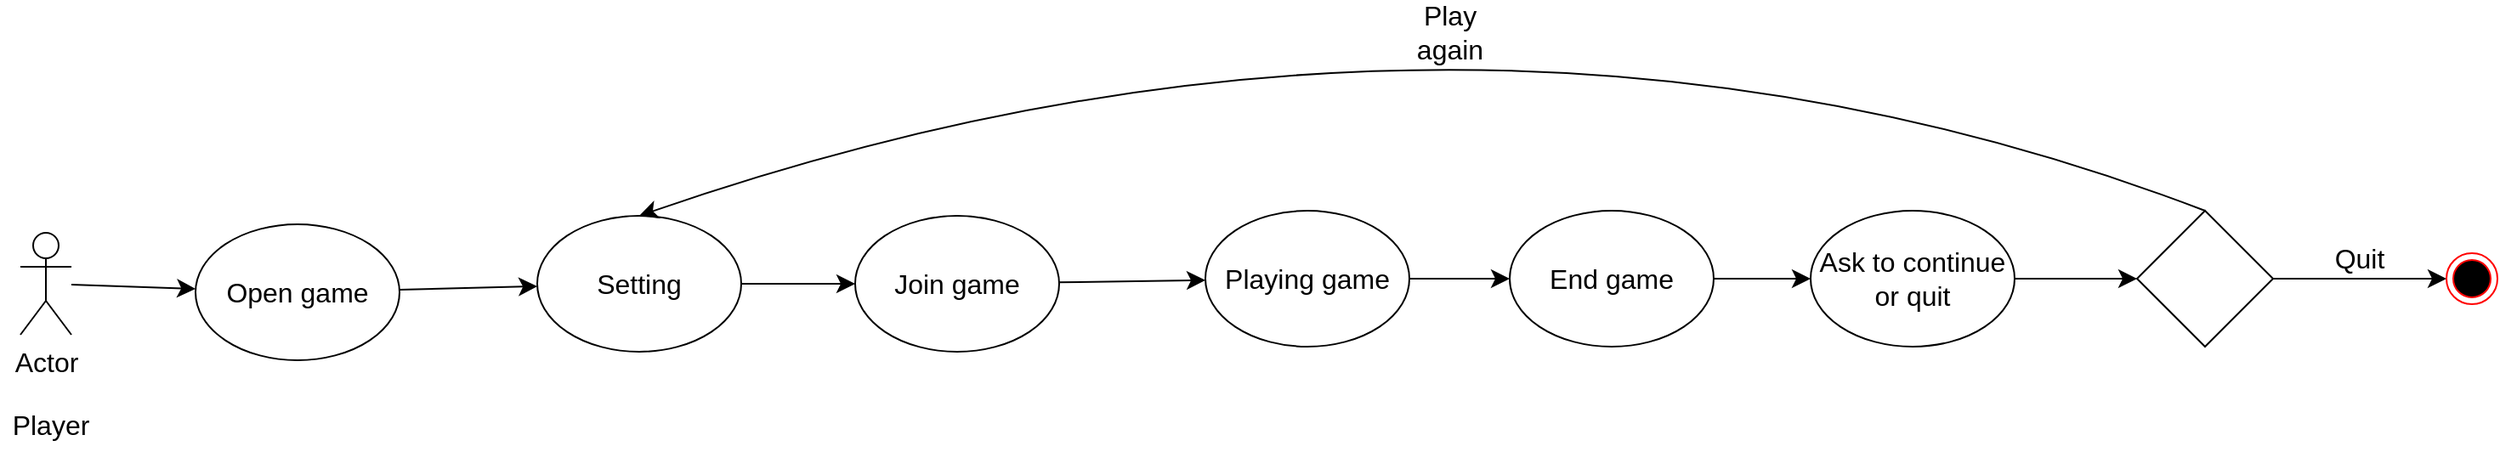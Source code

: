 <mxfile version="21.2.3" type="device" pages="4">
  <diagram name="State Diagarm" id="G5Stx8SPoBydbFNMd033">
    <mxGraphModel dx="2745" dy="1075" grid="0" gridSize="10" guides="1" tooltips="1" connect="1" arrows="1" fold="1" page="0" pageScale="1" pageWidth="850" pageHeight="1100" math="0" shadow="0">
      <root>
        <mxCell id="0" />
        <mxCell id="1" parent="0" />
        <mxCell id="IhkpHqrkth2k62Uow-Qg-9" value="" style="edgeStyle=none;curved=1;rounded=0;orthogonalLoop=1;jettySize=auto;html=1;fontSize=12;startSize=8;endSize=8;" edge="1" parent="1" source="IhkpHqrkth2k62Uow-Qg-1" target="IhkpHqrkth2k62Uow-Qg-6">
          <mxGeometry relative="1" as="geometry" />
        </mxCell>
        <mxCell id="IhkpHqrkth2k62Uow-Qg-1" value="Actor" style="shape=umlActor;verticalLabelPosition=bottom;verticalAlign=top;html=1;outlineConnect=0;fontSize=16;" vertex="1" parent="1">
          <mxGeometry x="4" y="169" width="30" height="60" as="geometry" />
        </mxCell>
        <mxCell id="IhkpHqrkth2k62Uow-Qg-5" value="Player" style="text;html=1;strokeColor=none;fillColor=none;align=center;verticalAlign=middle;whiteSpace=wrap;rounded=0;fontSize=16;" vertex="1" parent="1">
          <mxGeometry x="-8" y="267" width="60" height="30" as="geometry" />
        </mxCell>
        <mxCell id="IhkpHqrkth2k62Uow-Qg-10" value="" style="edgeStyle=none;curved=1;rounded=0;orthogonalLoop=1;jettySize=auto;html=1;fontSize=12;startSize=8;endSize=8;" edge="1" parent="1" source="IhkpHqrkth2k62Uow-Qg-6" target="IhkpHqrkth2k62Uow-Qg-7">
          <mxGeometry relative="1" as="geometry" />
        </mxCell>
        <mxCell id="IhkpHqrkth2k62Uow-Qg-6" value="Open game" style="ellipse;whiteSpace=wrap;html=1;fontSize=16;" vertex="1" parent="1">
          <mxGeometry x="107" y="164" width="120" height="80" as="geometry" />
        </mxCell>
        <mxCell id="IhkpHqrkth2k62Uow-Qg-12" value="" style="edgeStyle=none;curved=1;rounded=0;orthogonalLoop=1;jettySize=auto;html=1;fontSize=12;startSize=8;endSize=8;" edge="1" parent="1" source="IhkpHqrkth2k62Uow-Qg-7" target="IhkpHqrkth2k62Uow-Qg-11">
          <mxGeometry relative="1" as="geometry" />
        </mxCell>
        <mxCell id="IhkpHqrkth2k62Uow-Qg-7" value="Setting" style="ellipse;whiteSpace=wrap;html=1;fontSize=16;" vertex="1" parent="1">
          <mxGeometry x="308" y="159" width="120" height="80" as="geometry" />
        </mxCell>
        <mxCell id="IhkpHqrkth2k62Uow-Qg-14" value="" style="edgeStyle=none;curved=1;rounded=0;orthogonalLoop=1;jettySize=auto;html=1;fontSize=12;startSize=8;endSize=8;" edge="1" parent="1" source="IhkpHqrkth2k62Uow-Qg-11" target="IhkpHqrkth2k62Uow-Qg-13">
          <mxGeometry relative="1" as="geometry" />
        </mxCell>
        <mxCell id="IhkpHqrkth2k62Uow-Qg-11" value="Join game" style="ellipse;whiteSpace=wrap;html=1;fontSize=16;" vertex="1" parent="1">
          <mxGeometry x="495" y="159" width="120" height="80" as="geometry" />
        </mxCell>
        <mxCell id="IhkpHqrkth2k62Uow-Qg-16" value="" style="edgeStyle=none;curved=1;rounded=0;orthogonalLoop=1;jettySize=auto;html=1;fontSize=12;startSize=8;endSize=8;" edge="1" parent="1" source="IhkpHqrkth2k62Uow-Qg-13" target="IhkpHqrkth2k62Uow-Qg-15">
          <mxGeometry relative="1" as="geometry" />
        </mxCell>
        <mxCell id="IhkpHqrkth2k62Uow-Qg-13" value="Playing game" style="ellipse;whiteSpace=wrap;html=1;fontSize=16;" vertex="1" parent="1">
          <mxGeometry x="701" y="156" width="120" height="80" as="geometry" />
        </mxCell>
        <mxCell id="IhkpHqrkth2k62Uow-Qg-19" value="" style="edgeStyle=none;curved=1;rounded=0;orthogonalLoop=1;jettySize=auto;html=1;fontSize=12;startSize=8;endSize=8;" edge="1" parent="1" source="IhkpHqrkth2k62Uow-Qg-15" target="IhkpHqrkth2k62Uow-Qg-17">
          <mxGeometry relative="1" as="geometry" />
        </mxCell>
        <mxCell id="IhkpHqrkth2k62Uow-Qg-15" value="End game" style="ellipse;whiteSpace=wrap;html=1;fontSize=16;" vertex="1" parent="1">
          <mxGeometry x="880" y="156" width="120" height="80" as="geometry" />
        </mxCell>
        <mxCell id="IhkpHqrkth2k62Uow-Qg-21" value="" style="edgeStyle=none;curved=1;rounded=0;orthogonalLoop=1;jettySize=auto;html=1;fontSize=12;startSize=8;endSize=8;" edge="1" parent="1" source="IhkpHqrkth2k62Uow-Qg-17" target="IhkpHqrkth2k62Uow-Qg-20">
          <mxGeometry relative="1" as="geometry" />
        </mxCell>
        <mxCell id="IhkpHqrkth2k62Uow-Qg-17" value="Ask to continue or quit" style="ellipse;whiteSpace=wrap;html=1;fontSize=16;" vertex="1" parent="1">
          <mxGeometry x="1057" y="156" width="120" height="80" as="geometry" />
        </mxCell>
        <mxCell id="IhkpHqrkth2k62Uow-Qg-23" value="" style="edgeStyle=none;curved=1;rounded=0;orthogonalLoop=1;jettySize=auto;html=1;fontSize=12;startSize=8;endSize=8;" edge="1" parent="1" source="IhkpHqrkth2k62Uow-Qg-20" target="IhkpHqrkth2k62Uow-Qg-22">
          <mxGeometry relative="1" as="geometry" />
        </mxCell>
        <mxCell id="IhkpHqrkth2k62Uow-Qg-20" value="" style="rhombus;whiteSpace=wrap;html=1;fontSize=16;" vertex="1" parent="1">
          <mxGeometry x="1249" y="156" width="80" height="80" as="geometry" />
        </mxCell>
        <mxCell id="IhkpHqrkth2k62Uow-Qg-22" value="" style="ellipse;html=1;shape=endState;fillColor=#000000;strokeColor=#ff0000;fontSize=16;" vertex="1" parent="1">
          <mxGeometry x="1431" y="181" width="30" height="30" as="geometry" />
        </mxCell>
        <mxCell id="IhkpHqrkth2k62Uow-Qg-24" value="Quit" style="text;html=1;strokeColor=none;fillColor=none;align=center;verticalAlign=middle;whiteSpace=wrap;rounded=0;fontSize=16;" vertex="1" parent="1">
          <mxGeometry x="1350" y="169" width="60" height="30" as="geometry" />
        </mxCell>
        <mxCell id="IhkpHqrkth2k62Uow-Qg-25" value="" style="endArrow=classic;html=1;rounded=0;fontSize=12;startSize=8;endSize=8;curved=1;exitX=0.5;exitY=0;exitDx=0;exitDy=0;entryX=0.5;entryY=0;entryDx=0;entryDy=0;" edge="1" parent="1" source="IhkpHqrkth2k62Uow-Qg-20" target="IhkpHqrkth2k62Uow-Qg-7">
          <mxGeometry width="50" height="50" relative="1" as="geometry">
            <mxPoint x="1214" y="345" as="sourcePoint" />
            <mxPoint x="1264" y="295" as="targetPoint" />
            <Array as="points">
              <mxPoint x="855" y="-10" />
            </Array>
          </mxGeometry>
        </mxCell>
        <mxCell id="IhkpHqrkth2k62Uow-Qg-28" value="Play again" style="text;html=1;strokeColor=none;fillColor=none;align=center;verticalAlign=middle;whiteSpace=wrap;rounded=0;fontSize=16;" vertex="1" parent="1">
          <mxGeometry x="815" y="36" width="60" height="30" as="geometry" />
        </mxCell>
      </root>
    </mxGraphModel>
  </diagram>
  <diagram id="pkH0cihZNfzBf-IgeXry" name="Setting">
    <mxGraphModel dx="2090" dy="991" grid="0" gridSize="10" guides="1" tooltips="1" connect="1" arrows="1" fold="1" page="0" pageScale="1" pageWidth="850" pageHeight="1100" math="0" shadow="0">
      <root>
        <mxCell id="0" />
        <mxCell id="1" parent="0" />
        <mxCell id="AhfDG6ximfoCABYe_EWK-16" value="" style="edgeStyle=none;curved=1;rounded=0;orthogonalLoop=1;jettySize=auto;html=1;fontSize=12;startSize=8;endSize=8;" edge="1" parent="1" source="WOJUJeB02bTWHmD_2K9X-1" target="AhfDG6ximfoCABYe_EWK-15">
          <mxGeometry relative="1" as="geometry" />
        </mxCell>
        <mxCell id="WOJUJeB02bTWHmD_2K9X-1" value="" style="ellipse;html=1;shape=startState;fillColor=#000000;strokeColor=#ff0000;fontSize=16;" vertex="1" parent="1">
          <mxGeometry x="-697" y="44" width="26" height="30" as="geometry" />
        </mxCell>
        <mxCell id="WOJUJeB02bTWHmD_2K9X-3" value="Choose the option" style="ellipse;whiteSpace=wrap;html=1;fontSize=16;" vertex="1" parent="1">
          <mxGeometry x="-195" y="21" width="120" height="80" as="geometry" />
        </mxCell>
        <mxCell id="AhfDG6ximfoCABYe_EWK-1" value="Player avatar(Des)" style="ellipse;whiteSpace=wrap;html=1;fontSize=16;" vertex="1" parent="1">
          <mxGeometry x="-11" y="-104" width="120" height="80" as="geometry" />
        </mxCell>
        <mxCell id="AhfDG6ximfoCABYe_EWK-2" value="Rolls (Des)" style="ellipse;whiteSpace=wrap;html=1;fontSize=16;" vertex="1" parent="1">
          <mxGeometry x="-1" y="21" width="120" height="80" as="geometry" />
        </mxCell>
        <mxCell id="AhfDG6ximfoCABYe_EWK-3" value="Map(Des)" style="ellipse;whiteSpace=wrap;html=1;fontSize=16;" vertex="1" parent="1">
          <mxGeometry x="-8" y="183" width="120" height="80" as="geometry" />
        </mxCell>
        <mxCell id="AhfDG6ximfoCABYe_EWK-4" value="Volumn(0-100)" style="ellipse;whiteSpace=wrap;html=1;fontSize=16;" vertex="1" parent="1">
          <mxGeometry x="-8" y="318" width="120" height="80" as="geometry" />
        </mxCell>
        <mxCell id="AhfDG6ximfoCABYe_EWK-5" value="" style="endArrow=none;dashed=1;html=1;rounded=0;fontSize=12;startSize=8;endSize=8;curved=1;exitX=1;exitY=0.5;exitDx=0;exitDy=0;entryX=0;entryY=0.5;entryDx=0;entryDy=0;" edge="1" parent="1" source="WOJUJeB02bTWHmD_2K9X-3" target="AhfDG6ximfoCABYe_EWK-1">
          <mxGeometry width="50" height="50" relative="1" as="geometry">
            <mxPoint x="175" y="215" as="sourcePoint" />
            <mxPoint x="225" y="165" as="targetPoint" />
          </mxGeometry>
        </mxCell>
        <mxCell id="AhfDG6ximfoCABYe_EWK-6" value="" style="endArrow=none;dashed=1;html=1;dashPattern=1 3;strokeWidth=2;rounded=0;fontSize=12;startSize=8;endSize=8;curved=1;exitX=1;exitY=0.5;exitDx=0;exitDy=0;entryX=0;entryY=0.5;entryDx=0;entryDy=0;" edge="1" parent="1" source="WOJUJeB02bTWHmD_2K9X-3" target="AhfDG6ximfoCABYe_EWK-2">
          <mxGeometry width="50" height="50" relative="1" as="geometry">
            <mxPoint x="175" y="215" as="sourcePoint" />
            <mxPoint x="225" y="165" as="targetPoint" />
          </mxGeometry>
        </mxCell>
        <mxCell id="AhfDG6ximfoCABYe_EWK-7" value="" style="endArrow=none;dashed=1;html=1;dashPattern=1 3;strokeWidth=2;rounded=0;fontSize=12;startSize=8;endSize=8;curved=1;exitX=1;exitY=0.5;exitDx=0;exitDy=0;entryX=0;entryY=0.5;entryDx=0;entryDy=0;" edge="1" parent="1" source="WOJUJeB02bTWHmD_2K9X-3" target="AhfDG6ximfoCABYe_EWK-3">
          <mxGeometry width="50" height="50" relative="1" as="geometry">
            <mxPoint x="175" y="215" as="sourcePoint" />
            <mxPoint x="225" y="165" as="targetPoint" />
          </mxGeometry>
        </mxCell>
        <mxCell id="AhfDG6ximfoCABYe_EWK-8" value="" style="endArrow=none;dashed=1;html=1;dashPattern=1 3;strokeWidth=2;rounded=0;fontSize=12;startSize=8;endSize=8;curved=1;exitX=1;exitY=0.5;exitDx=0;exitDy=0;entryX=0;entryY=0.5;entryDx=0;entryDy=0;" edge="1" parent="1" source="WOJUJeB02bTWHmD_2K9X-3" target="AhfDG6ximfoCABYe_EWK-4">
          <mxGeometry width="50" height="50" relative="1" as="geometry">
            <mxPoint x="175" y="215" as="sourcePoint" />
            <mxPoint x="225" y="165" as="targetPoint" />
          </mxGeometry>
        </mxCell>
        <mxCell id="AhfDG6ximfoCABYe_EWK-9" value="Include" style="text;html=1;strokeColor=none;fillColor=none;align=center;verticalAlign=middle;whiteSpace=wrap;rounded=0;fontSize=16;" vertex="1" parent="1">
          <mxGeometry x="-111" y="-38" width="60" height="30" as="geometry" />
        </mxCell>
        <mxCell id="AhfDG6ximfoCABYe_EWK-10" value="Number of turn(20-40)" style="ellipse;whiteSpace=wrap;html=1;fontSize=16;" vertex="1" parent="1">
          <mxGeometry x="-8" y="451" width="120" height="80" as="geometry" />
        </mxCell>
        <mxCell id="AhfDG6ximfoCABYe_EWK-11" value="" style="endArrow=none;dashed=1;html=1;dashPattern=1 3;strokeWidth=2;rounded=0;fontSize=12;startSize=8;endSize=8;curved=1;exitX=1;exitY=0.5;exitDx=0;exitDy=0;entryX=0;entryY=0.5;entryDx=0;entryDy=0;" edge="1" parent="1" source="WOJUJeB02bTWHmD_2K9X-3" target="AhfDG6ximfoCABYe_EWK-10">
          <mxGeometry width="50" height="50" relative="1" as="geometry">
            <mxPoint x="175" y="307" as="sourcePoint" />
            <mxPoint x="225" y="257" as="targetPoint" />
          </mxGeometry>
        </mxCell>
        <mxCell id="AhfDG6ximfoCABYe_EWK-12" value="Number of Player(2-4)" style="ellipse;whiteSpace=wrap;html=1;fontSize=16;" vertex="1" parent="1">
          <mxGeometry x="-8" y="586" width="120" height="80" as="geometry" />
        </mxCell>
        <mxCell id="AhfDG6ximfoCABYe_EWK-13" value="" style="endArrow=none;dashed=1;html=1;dashPattern=1 3;strokeWidth=2;rounded=0;fontSize=12;startSize=8;endSize=8;curved=1;entryX=1;entryY=0.5;entryDx=0;entryDy=0;exitX=0;exitY=0.5;exitDx=0;exitDy=0;" edge="1" parent="1" source="AhfDG6ximfoCABYe_EWK-12" target="WOJUJeB02bTWHmD_2K9X-3">
          <mxGeometry width="50" height="50" relative="1" as="geometry">
            <mxPoint x="-260" y="523" as="sourcePoint" />
            <mxPoint x="-210" y="473" as="targetPoint" />
          </mxGeometry>
        </mxCell>
        <mxCell id="AhfDG6ximfoCABYe_EWK-24" value="" style="edgeStyle=none;curved=1;rounded=0;orthogonalLoop=1;jettySize=auto;html=1;fontSize=12;startSize=8;endSize=8;" edge="1" parent="1" source="AhfDG6ximfoCABYe_EWK-14" target="AhfDG6ximfoCABYe_EWK-23">
          <mxGeometry relative="1" as="geometry" />
        </mxCell>
        <mxCell id="AhfDG6ximfoCABYe_EWK-14" value="Go to play with default setting" style="ellipse;whiteSpace=wrap;html=1;fontSize=16;" vertex="1" parent="1">
          <mxGeometry x="-474.5" y="200" width="135" height="80" as="geometry" />
        </mxCell>
        <mxCell id="AhfDG6ximfoCABYe_EWK-18" value="" style="edgeStyle=none;curved=1;rounded=0;orthogonalLoop=1;jettySize=auto;html=1;fontSize=12;startSize=8;endSize=8;" edge="1" parent="1" source="AhfDG6ximfoCABYe_EWK-15" target="AhfDG6ximfoCABYe_EWK-17">
          <mxGeometry relative="1" as="geometry" />
        </mxCell>
        <mxCell id="AhfDG6ximfoCABYe_EWK-15" value="Enter start game interface" style="ellipse;whiteSpace=wrap;html=1;fontSize=16;" vertex="1" parent="1">
          <mxGeometry x="-620" y="19" width="120" height="80" as="geometry" />
        </mxCell>
        <mxCell id="AhfDG6ximfoCABYe_EWK-19" value="" style="edgeStyle=none;curved=1;rounded=0;orthogonalLoop=1;jettySize=auto;html=1;fontSize=12;startSize=8;endSize=8;" edge="1" parent="1" source="AhfDG6ximfoCABYe_EWK-17" target="WOJUJeB02bTWHmD_2K9X-3">
          <mxGeometry relative="1" as="geometry" />
        </mxCell>
        <mxCell id="AhfDG6ximfoCABYe_EWK-20" value="" style="edgeStyle=none;curved=1;rounded=0;orthogonalLoop=1;jettySize=auto;html=1;fontSize=12;startSize=8;endSize=8;" edge="1" parent="1" source="AhfDG6ximfoCABYe_EWK-17" target="AhfDG6ximfoCABYe_EWK-14">
          <mxGeometry relative="1" as="geometry" />
        </mxCell>
        <mxCell id="AhfDG6ximfoCABYe_EWK-17" value="" style="rhombus;whiteSpace=wrap;html=1;fontSize=16;" vertex="1" parent="1">
          <mxGeometry x="-447" y="19" width="80" height="80" as="geometry" />
        </mxCell>
        <mxCell id="AhfDG6ximfoCABYe_EWK-21" value="Click setting button" style="text;html=1;strokeColor=none;fillColor=none;align=center;verticalAlign=middle;whiteSpace=wrap;rounded=0;fontSize=16;" vertex="1" parent="1">
          <mxGeometry x="-365" y="31" width="150" height="30" as="geometry" />
        </mxCell>
        <mxCell id="AhfDG6ximfoCABYe_EWK-22" value="" style="endArrow=classic;html=1;rounded=0;fontSize=12;startSize=8;endSize=8;curved=1;exitX=0.5;exitY=1;exitDx=0;exitDy=0;entryX=1;entryY=0.5;entryDx=0;entryDy=0;" edge="1" parent="1" source="WOJUJeB02bTWHmD_2K9X-3" target="AhfDG6ximfoCABYe_EWK-23">
          <mxGeometry width="50" height="50" relative="1" as="geometry">
            <mxPoint x="-295" y="198" as="sourcePoint" />
            <mxPoint x="-163" y="386" as="targetPoint" />
          </mxGeometry>
        </mxCell>
        <mxCell id="AhfDG6ximfoCABYe_EWK-23" value="" style="ellipse;html=1;shape=endState;fillColor=#000000;strokeColor=#ff0000;fontSize=16;" vertex="1" parent="1">
          <mxGeometry x="-422" y="366" width="30" height="30" as="geometry" />
        </mxCell>
        <mxCell id="AhfDG6ximfoCABYe_EWK-25" value="No Click" style="text;html=1;strokeColor=none;fillColor=none;align=center;verticalAlign=middle;whiteSpace=wrap;rounded=0;fontSize=16;" vertex="1" parent="1">
          <mxGeometry x="-402" y="139" width="93" height="30" as="geometry" />
        </mxCell>
        <mxCell id="AhfDG6ximfoCABYe_EWK-26" value="PlayerAvatar(png):&lt;br&gt;Rolls(black)(png):&lt;br&gt;Map:Southside&lt;br&gt;Volumn:50&lt;br&gt;Number of turn: 30&lt;br&gt;Number of player:4" style="whiteSpace=wrap;html=1;shape=mxgraph.basic.document;fontSize=16;" vertex="1" parent="1">
          <mxGeometry x="-759" y="144" width="198" height="161" as="geometry" />
        </mxCell>
        <mxCell id="AhfDG6ximfoCABYe_EWK-27" value="" style="endArrow=none;dashed=1;html=1;dashPattern=1 3;strokeWidth=2;rounded=0;fontSize=12;startSize=8;endSize=8;curved=1;entryX=0;entryY=0.5;entryDx=0;entryDy=0;exitX=1;exitY=0.5;exitDx=0;exitDy=0;exitPerimeter=0;" edge="1" parent="1" source="AhfDG6ximfoCABYe_EWK-26" target="AhfDG6ximfoCABYe_EWK-14">
          <mxGeometry width="50" height="50" relative="1" as="geometry">
            <mxPoint x="-520" y="373" as="sourcePoint" />
            <mxPoint x="-470" y="323" as="targetPoint" />
          </mxGeometry>
        </mxCell>
        <mxCell id="T3M0o8sTZFw1komCoqp5-2" value="Click the start game button" style="text;html=1;align=center;verticalAlign=middle;resizable=0;points=[];autosize=1;strokeColor=none;fillColor=none;fontSize=16;" vertex="1" parent="1">
          <mxGeometry x="-615" y="328" width="208" height="31" as="geometry" />
        </mxCell>
        <mxCell id="T3M0o8sTZFw1komCoqp5-3" value="Click the start game button" style="text;html=1;align=center;verticalAlign=middle;resizable=0;points=[];autosize=1;strokeColor=none;fillColor=none;fontSize=16;" vertex="1" parent="1">
          <mxGeometry x="-346" y="322" width="208" height="31" as="geometry" />
        </mxCell>
      </root>
    </mxGraphModel>
  </diagram>
  <diagram id="0YLz1WytIYt4zQJLu6s5" name="Join">
    <mxGraphModel dx="1690" dy="991" grid="0" gridSize="10" guides="1" tooltips="1" connect="1" arrows="1" fold="1" page="0" pageScale="1" pageWidth="850" pageHeight="1100" math="0" shadow="0">
      <root>
        <mxCell id="0" />
        <mxCell id="1" parent="0" />
        <mxCell id="KScktriBSlfzqUdn3Fl6-6" value="" style="edgeStyle=none;curved=1;rounded=0;orthogonalLoop=1;jettySize=auto;html=1;fontSize=12;startSize=8;endSize=8;" edge="1" parent="1" source="KScktriBSlfzqUdn3Fl6-3" target="KScktriBSlfzqUdn3Fl6-5">
          <mxGeometry relative="1" as="geometry" />
        </mxCell>
        <mxCell id="KScktriBSlfzqUdn3Fl6-3" value="" style="ellipse;html=1;shape=startState;fillColor=#000000;strokeColor=#ff0000;fontSize=16;" vertex="1" parent="1">
          <mxGeometry x="-299" y="5" width="30" height="30" as="geometry" />
        </mxCell>
        <mxCell id="KScktriBSlfzqUdn3Fl6-21" value="" style="edgeStyle=none;curved=1;rounded=0;orthogonalLoop=1;jettySize=auto;html=1;fontSize=12;startSize=8;endSize=8;exitX=1;exitY=0.5;exitDx=0;exitDy=0;" edge="1" parent="1" source="KScktriBSlfzqUdn3Fl6-23" target="KScktriBSlfzqUdn3Fl6-19">
          <mxGeometry relative="1" as="geometry" />
        </mxCell>
        <mxCell id="KScktriBSlfzqUdn3Fl6-24" value="" style="edgeStyle=none;curved=1;rounded=0;orthogonalLoop=1;jettySize=auto;html=1;fontSize=12;startSize=8;endSize=8;" edge="1" parent="1" source="KScktriBSlfzqUdn3Fl6-5" target="KScktriBSlfzqUdn3Fl6-23">
          <mxGeometry relative="1" as="geometry" />
        </mxCell>
        <mxCell id="KScktriBSlfzqUdn3Fl6-5" value="Enter game interface" style="ellipse;whiteSpace=wrap;html=1;fontSize=16;" vertex="1" parent="1">
          <mxGeometry x="-207" y="-20" width="120" height="80" as="geometry" />
        </mxCell>
        <mxCell id="KScktriBSlfzqUdn3Fl6-16" value="Initial Money: $2000&lt;br&gt;Player Position:Start&lt;br&gt;Land Price(Des)&lt;br&gt;player order:&lt;br&gt;&amp;nbsp;Board(Des:land location,special icon in the special location):&lt;br&gt;Player Information(Des:name,amount,avatar)&lt;br&gt;Music(mp4):&lt;br&gt;Background:&lt;br&gt;Player icon(png):" style="whiteSpace=wrap;html=1;shape=mxgraph.basic.document;fontSize=16;" vertex="1" parent="1">
          <mxGeometry x="25" y="-270" width="359" height="242" as="geometry" />
        </mxCell>
        <mxCell id="KScktriBSlfzqUdn3Fl6-17" value="" style="endArrow=none;dashed=1;html=1;dashPattern=1 3;strokeWidth=2;rounded=0;fontSize=12;startSize=8;endSize=8;curved=1;exitX=1;exitY=0.5;exitDx=0;exitDy=0;entryX=0;entryY=0.5;entryDx=0;entryDy=0;entryPerimeter=0;" edge="1" parent="1" source="KScktriBSlfzqUdn3Fl6-5" target="KScktriBSlfzqUdn3Fl6-16">
          <mxGeometry width="50" height="50" relative="1" as="geometry">
            <mxPoint x="-33" y="71" as="sourcePoint" />
            <mxPoint x="17" y="21" as="targetPoint" />
          </mxGeometry>
        </mxCell>
        <mxCell id="KScktriBSlfzqUdn3Fl6-19" value="Star gameplay" style="ellipse;whiteSpace=wrap;html=1;fontSize=16;" vertex="1" parent="1">
          <mxGeometry x="428" y="-5" width="120" height="80" as="geometry" />
        </mxCell>
        <mxCell id="KScktriBSlfzqUdn3Fl6-22" value="true player click the roll button(within 15s)&amp;nbsp;" style="text;html=1;strokeColor=none;fillColor=none;align=center;verticalAlign=middle;whiteSpace=wrap;rounded=0;fontSize=16;" vertex="1" parent="1">
          <mxGeometry x="108" y="-5" width="320" height="30" as="geometry" />
        </mxCell>
        <mxCell id="KScktriBSlfzqUdn3Fl6-23" value="" style="rhombus;whiteSpace=wrap;html=1;fontSize=16;" vertex="1" parent="1">
          <mxGeometry x="-23" y="-14" width="80" height="80" as="geometry" />
        </mxCell>
        <mxCell id="KScktriBSlfzqUdn3Fl6-25" value="Start the gameplay" style="ellipse;whiteSpace=wrap;html=1;fontSize=16;" vertex="1" parent="1">
          <mxGeometry x="424" y="149" width="120" height="80" as="geometry" />
        </mxCell>
        <mxCell id="KScktriBSlfzqUdn3Fl6-26" value="" style="endArrow=classic;html=1;rounded=0;fontSize=12;startSize=8;endSize=8;curved=1;entryX=0;entryY=0.5;entryDx=0;entryDy=0;" edge="1" parent="1" target="KScktriBSlfzqUdn3Fl6-25">
          <mxGeometry width="50" height="50" relative="1" as="geometry">
            <mxPoint x="16" y="67" as="sourcePoint" />
            <mxPoint x="97" y="136" as="targetPoint" />
          </mxGeometry>
        </mxCell>
        <mxCell id="KScktriBSlfzqUdn3Fl6-27" value="auto roll out of 15s" style="text;html=1;strokeColor=none;fillColor=none;align=center;verticalAlign=middle;whiteSpace=wrap;rounded=0;fontSize=16;" vertex="1" parent="1">
          <mxGeometry x="261" y="114" width="142" height="30" as="geometry" />
        </mxCell>
        <mxCell id="KScktriBSlfzqUdn3Fl6-29" value="" style="ellipse;html=1;shape=endState;fillColor=#000000;strokeColor=#ff0000;fontSize=16;" vertex="1" parent="1">
          <mxGeometry x="596" y="20" width="30" height="30" as="geometry" />
        </mxCell>
        <mxCell id="KScktriBSlfzqUdn3Fl6-30" value="" style="endArrow=classic;html=1;rounded=0;fontSize=12;startSize=8;endSize=8;curved=1;exitX=1;exitY=0.5;exitDx=0;exitDy=0;entryX=0;entryY=0.5;entryDx=0;entryDy=0;" edge="1" parent="1" source="KScktriBSlfzqUdn3Fl6-19" target="KScktriBSlfzqUdn3Fl6-29">
          <mxGeometry width="50" height="50" relative="1" as="geometry">
            <mxPoint x="600" y="153" as="sourcePoint" />
            <mxPoint x="650" y="103" as="targetPoint" />
          </mxGeometry>
        </mxCell>
        <mxCell id="KScktriBSlfzqUdn3Fl6-31" value="" style="endArrow=classic;html=1;rounded=0;fontSize=12;startSize=8;endSize=8;curved=1;exitX=1;exitY=0.5;exitDx=0;exitDy=0;entryX=0.5;entryY=1;entryDx=0;entryDy=0;" edge="1" parent="1" source="KScktriBSlfzqUdn3Fl6-25" target="KScktriBSlfzqUdn3Fl6-29">
          <mxGeometry width="50" height="50" relative="1" as="geometry">
            <mxPoint x="101" y="237" as="sourcePoint" />
            <mxPoint x="151" y="187" as="targetPoint" />
          </mxGeometry>
        </mxCell>
      </root>
    </mxGraphModel>
  </diagram>
  <diagram id="RVdHvJx0hjemy1TWwB_9" name="Playing game">
    <mxGraphModel dx="7250" dy="4955" grid="0" gridSize="10" guides="1" tooltips="1" connect="1" arrows="1" fold="1" page="0" pageScale="1" pageWidth="850" pageHeight="1100" math="0" shadow="0">
      <root>
        <mxCell id="0" />
        <mxCell id="1" parent="0" />
        <mxCell id="Y3UyGvNdRKb3mEY0sRP--4" value="" style="edgeStyle=none;curved=1;rounded=0;orthogonalLoop=1;jettySize=auto;html=1;fontSize=12;startSize=8;endSize=8;entryX=0;entryY=0.5;entryDx=0;entryDy=0;" edge="1" parent="1" source="Y3UyGvNdRKb3mEY0sRP--1" target="netDhdOuUp2gMwSMwUOK-118">
          <mxGeometry relative="1" as="geometry" />
        </mxCell>
        <mxCell id="Y3UyGvNdRKb3mEY0sRP--1" value="" style="ellipse;html=1;shape=startState;fillColor=#000000;strokeColor=#ff0000;fontSize=16;" vertex="1" parent="1">
          <mxGeometry x="-424" y="11" width="30" height="30" as="geometry" />
        </mxCell>
        <mxCell id="Y3UyGvNdRKb3mEY0sRP--3" value="Player follow the total number of rolls" style="ellipse;whiteSpace=wrap;html=1;fontSize=16;" vertex="1" parent="1">
          <mxGeometry x="-87" y="-17" width="306" height="80" as="geometry" />
        </mxCell>
        <mxCell id="Y3UyGvNdRKb3mEY0sRP--5" value="One more turn for that player" style="ellipse;whiteSpace=wrap;html=1;fontSize=16;" vertex="1" parent="1">
          <mxGeometry x="317" y="-172" width="120" height="80" as="geometry" />
        </mxCell>
        <mxCell id="Y3UyGvNdRKb3mEY0sRP--7" value="" style="endArrow=none;dashed=1;html=1;dashPattern=1 3;strokeWidth=2;rounded=0;fontSize=12;startSize=8;endSize=8;curved=1;exitX=1;exitY=0.5;exitDx=0;exitDy=0;entryX=0;entryY=0.5;entryDx=0;entryDy=0;" edge="1" parent="1" source="Y3UyGvNdRKb3mEY0sRP--3" target="Y3UyGvNdRKb3mEY0sRP--5">
          <mxGeometry width="50" height="50" relative="1" as="geometry">
            <mxPoint x="266" y="170" as="sourcePoint" />
            <mxPoint x="316" y="120" as="targetPoint" />
          </mxGeometry>
        </mxCell>
        <mxCell id="Y3UyGvNdRKb3mEY0sRP--8" value="Extend" style="text;html=1;strokeColor=none;fillColor=none;align=center;verticalAlign=middle;whiteSpace=wrap;rounded=0;fontSize=16;" vertex="1" parent="1">
          <mxGeometry x="261" y="-34" width="60" height="30" as="geometry" />
        </mxCell>
        <mxCell id="Y3UyGvNdRKb3mEY0sRP--9" value="2 Rolls have the same value" style="text;html=1;strokeColor=none;fillColor=none;align=center;verticalAlign=middle;whiteSpace=wrap;rounded=0;fontSize=16;" vertex="1" parent="1">
          <mxGeometry x="110" y="-100" width="178" height="30" as="geometry" />
        </mxCell>
        <mxCell id="Y3UyGvNdRKb3mEY0sRP--10" value="Go to prison" style="ellipse;whiteSpace=wrap;html=1;fontSize=16;" vertex="1" parent="1">
          <mxGeometry x="683" y="-172" width="206" height="80" as="geometry" />
        </mxCell>
        <mxCell id="Y3UyGvNdRKb3mEY0sRP--11" value="" style="endArrow=none;dashed=1;html=1;dashPattern=1 3;strokeWidth=2;rounded=0;fontSize=12;startSize=8;endSize=8;curved=1;entryX=1;entryY=0.5;entryDx=0;entryDy=0;exitX=0;exitY=0.5;exitDx=0;exitDy=0;" edge="1" parent="1" source="Y3UyGvNdRKb3mEY0sRP--10" target="Y3UyGvNdRKb3mEY0sRP--5">
          <mxGeometry width="50" height="50" relative="1" as="geometry">
            <mxPoint x="108" y="218" as="sourcePoint" />
            <mxPoint x="158" y="168" as="targetPoint" />
          </mxGeometry>
        </mxCell>
        <mxCell id="Y3UyGvNdRKb3mEY0sRP--12" value="Extend" style="text;html=1;strokeColor=none;fillColor=none;align=center;verticalAlign=middle;whiteSpace=wrap;rounded=0;fontSize=16;" vertex="1" parent="1">
          <mxGeometry x="519" y="-162" width="60" height="30" as="geometry" />
        </mxCell>
        <mxCell id="Y3UyGvNdRKb3mEY0sRP--15" value="After 3 times of duplicate rolls" style="text;html=1;strokeColor=none;fillColor=none;align=center;verticalAlign=middle;whiteSpace=wrap;rounded=0;fontSize=16;" vertex="1" parent="1">
          <mxGeometry x="440" y="-130" width="224" height="30" as="geometry" />
        </mxCell>
        <mxCell id="netDhdOuUp2gMwSMwUOK-2" value="Exit the prison" style="ellipse;whiteSpace=wrap;html=1;fontSize=16;" vertex="1" parent="1">
          <mxGeometry x="1008" y="-172" width="120" height="80" as="geometry" />
        </mxCell>
        <mxCell id="netDhdOuUp2gMwSMwUOK-3" value="" style="endArrow=classic;html=1;rounded=0;fontSize=12;startSize=8;endSize=8;curved=1;exitX=1;exitY=0.5;exitDx=0;exitDy=0;entryX=0;entryY=0.5;entryDx=0;entryDy=0;" edge="1" parent="1" source="Y3UyGvNdRKb3mEY0sRP--10" target="netDhdOuUp2gMwSMwUOK-2">
          <mxGeometry width="50" height="50" relative="1" as="geometry">
            <mxPoint x="877" y="141" as="sourcePoint" />
            <mxPoint x="927" y="91" as="targetPoint" />
          </mxGeometry>
        </mxCell>
        <mxCell id="netDhdOuUp2gMwSMwUOK-4" value="Have a escape prison ticket(Des)" style="ellipse;whiteSpace=wrap;html=1;fontSize=16;" vertex="1" parent="1">
          <mxGeometry x="1227" y="-272" width="199" height="80" as="geometry" />
        </mxCell>
        <mxCell id="netDhdOuUp2gMwSMwUOK-5" value="Roll" style="ellipse;whiteSpace=wrap;html=1;fontSize=16;" vertex="1" parent="1">
          <mxGeometry x="1227" y="-158" width="120" height="80" as="geometry" />
        </mxCell>
        <mxCell id="netDhdOuUp2gMwSMwUOK-7" value="Pay the prison fee:$200" style="ellipse;whiteSpace=wrap;html=1;fontSize=16;" vertex="1" parent="1">
          <mxGeometry x="1227" y="107" width="120" height="80" as="geometry" />
        </mxCell>
        <mxCell id="netDhdOuUp2gMwSMwUOK-8" value="" style="endArrow=none;dashed=1;html=1;dashPattern=1 3;strokeWidth=2;rounded=0;fontSize=12;startSize=8;endSize=8;curved=1;entryX=1;entryY=0.5;entryDx=0;entryDy=0;exitX=0;exitY=0.5;exitDx=0;exitDy=0;" edge="1" parent="1" source="netDhdOuUp2gMwSMwUOK-4" target="netDhdOuUp2gMwSMwUOK-2">
          <mxGeometry width="50" height="50" relative="1" as="geometry">
            <mxPoint x="1022" y="69" as="sourcePoint" />
            <mxPoint x="1072" y="19" as="targetPoint" />
          </mxGeometry>
        </mxCell>
        <mxCell id="netDhdOuUp2gMwSMwUOK-9" value="" style="endArrow=none;dashed=1;html=1;dashPattern=1 3;strokeWidth=2;rounded=0;fontSize=12;startSize=8;endSize=8;curved=1;entryX=1;entryY=0.5;entryDx=0;entryDy=0;exitX=0;exitY=0.5;exitDx=0;exitDy=0;" edge="1" parent="1" source="netDhdOuUp2gMwSMwUOK-5" target="netDhdOuUp2gMwSMwUOK-2">
          <mxGeometry width="50" height="50" relative="1" as="geometry">
            <mxPoint x="1048" y="85" as="sourcePoint" />
            <mxPoint x="1098" y="35" as="targetPoint" />
          </mxGeometry>
        </mxCell>
        <mxCell id="netDhdOuUp2gMwSMwUOK-11" value="" style="endArrow=none;dashed=1;html=1;dashPattern=1 3;strokeWidth=2;rounded=0;fontSize=12;startSize=8;endSize=8;curved=1;entryX=1;entryY=0.5;entryDx=0;entryDy=0;exitX=0;exitY=0.5;exitDx=0;exitDy=0;" edge="1" parent="1" source="netDhdOuUp2gMwSMwUOK-7" target="netDhdOuUp2gMwSMwUOK-2">
          <mxGeometry width="50" height="50" relative="1" as="geometry">
            <mxPoint x="943" y="132" as="sourcePoint" />
            <mxPoint x="993" y="82" as="targetPoint" />
          </mxGeometry>
        </mxCell>
        <mxCell id="netDhdOuUp2gMwSMwUOK-12" value="Include" style="text;html=1;strokeColor=none;fillColor=none;align=center;verticalAlign=middle;whiteSpace=wrap;rounded=0;fontSize=16;" vertex="1" parent="1">
          <mxGeometry x="1133" y="-217" width="60" height="30" as="geometry" />
        </mxCell>
        <mxCell id="netDhdOuUp2gMwSMwUOK-13" value="After 3 turn" style="ellipse;whiteSpace=wrap;html=1;fontSize=16;" vertex="1" parent="1">
          <mxGeometry x="1425" y="-158" width="120" height="80" as="geometry" />
        </mxCell>
        <mxCell id="netDhdOuUp2gMwSMwUOK-14" value="" style="endArrow=none;dashed=1;html=1;dashPattern=1 3;strokeWidth=2;rounded=0;fontSize=12;startSize=8;endSize=8;curved=1;entryX=1;entryY=0.5;entryDx=0;entryDy=0;exitX=0;exitY=0.5;exitDx=0;exitDy=0;" edge="1" parent="1" source="netDhdOuUp2gMwSMwUOK-13" target="netDhdOuUp2gMwSMwUOK-5">
          <mxGeometry width="50" height="50" relative="1" as="geometry">
            <mxPoint x="848" y="149" as="sourcePoint" />
            <mxPoint x="898" y="99" as="targetPoint" />
          </mxGeometry>
        </mxCell>
        <mxCell id="netDhdOuUp2gMwSMwUOK-15" value="extend" style="text;html=1;strokeColor=none;fillColor=none;align=center;verticalAlign=middle;whiteSpace=wrap;rounded=0;fontSize=16;" vertex="1" parent="1">
          <mxGeometry x="1356" y="-147" width="60" height="30" as="geometry" />
        </mxCell>
        <mxCell id="netDhdOuUp2gMwSMwUOK-16" value="" style="endArrow=classic;html=1;rounded=0;fontSize=12;startSize=8;endSize=8;exitX=1;exitY=0.5;exitDx=0;exitDy=0;entryX=0.049;entryY=0.251;entryDx=0;entryDy=0;entryPerimeter=0;edgeStyle=orthogonalEdgeStyle;" edge="1" parent="1" source="netDhdOuUp2gMwSMwUOK-4" target="netDhdOuUp2gMwSMwUOK-20">
          <mxGeometry width="50" height="50" relative="1" as="geometry">
            <mxPoint x="1012" y="326" as="sourcePoint" />
            <mxPoint x="1062" y="276" as="targetPoint" />
          </mxGeometry>
        </mxCell>
        <mxCell id="netDhdOuUp2gMwSMwUOK-17" value="" style="endArrow=classic;html=1;rounded=0;fontSize=12;startSize=8;endSize=8;exitX=1;exitY=0.5;exitDx=0;exitDy=0;entryX=0;entryY=0.5;entryDx=0;entryDy=0;edgeStyle=orthogonalEdgeStyle;" edge="1" parent="1" source="netDhdOuUp2gMwSMwUOK-13" target="netDhdOuUp2gMwSMwUOK-20">
          <mxGeometry width="50" height="50" relative="1" as="geometry">
            <mxPoint x="562" y="273" as="sourcePoint" />
            <mxPoint x="612" y="223" as="targetPoint" />
          </mxGeometry>
        </mxCell>
        <mxCell id="netDhdOuUp2gMwSMwUOK-19" value="" style="endArrow=classic;html=1;rounded=0;fontSize=12;startSize=8;endSize=8;exitX=1;exitY=0.5;exitDx=0;exitDy=0;entryX=0.243;entryY=1.051;entryDx=0;entryDy=0;entryPerimeter=0;edgeStyle=orthogonalEdgeStyle;" edge="1" parent="1" source="netDhdOuUp2gMwSMwUOK-7" target="netDhdOuUp2gMwSMwUOK-20">
          <mxGeometry width="50" height="50" relative="1" as="geometry">
            <mxPoint x="722" y="307" as="sourcePoint" />
            <mxPoint x="772" y="257" as="targetPoint" />
          </mxGeometry>
        </mxCell>
        <mxCell id="netDhdOuUp2gMwSMwUOK-20" value="Continue to play follow the rule of cell&amp;nbsp;" style="ellipse;whiteSpace=wrap;html=1;fontSize=16;" vertex="1" parent="1">
          <mxGeometry x="1834" y="-53" width="120" height="80" as="geometry" />
        </mxCell>
        <mxCell id="netDhdOuUp2gMwSMwUOK-21" value="" style="endArrow=classic;html=1;rounded=0;fontSize=12;startSize=8;endSize=8;exitX=1;exitY=0.5;exitDx=0;exitDy=0;entryX=0.5;entryY=1;entryDx=0;entryDy=0;edgeStyle=orthogonalEdgeStyle;" edge="1" parent="1" source="Y3UyGvNdRKb3mEY0sRP--3" target="netDhdOuUp2gMwSMwUOK-20">
          <mxGeometry width="50" height="50" relative="1" as="geometry">
            <mxPoint x="968" y="-65" as="sourcePoint" />
            <mxPoint x="1850" y="342" as="targetPoint" />
            <Array as="points">
              <mxPoint x="219" y="339" />
              <mxPoint x="1894" y="339" />
            </Array>
          </mxGeometry>
        </mxCell>
        <mxCell id="netDhdOuUp2gMwSMwUOK-22" value="Player go to special cell" style="ellipse;whiteSpace=wrap;html=1;fontSize=16;" vertex="1" parent="1">
          <mxGeometry x="2376" y="86" width="120" height="80" as="geometry" />
        </mxCell>
        <mxCell id="netDhdOuUp2gMwSMwUOK-23" value="" style="endArrow=classic;html=1;rounded=0;fontSize=12;startSize=8;endSize=8;curved=1;exitX=1;exitY=0.5;exitDx=0;exitDy=0;entryX=0;entryY=0.5;entryDx=0;entryDy=0;" edge="1" parent="1" source="netDhdOuUp2gMwSMwUOK-20" target="netDhdOuUp2gMwSMwUOK-30">
          <mxGeometry width="50" height="50" relative="1" as="geometry">
            <mxPoint x="1995" y="211" as="sourcePoint" />
            <mxPoint x="2045" y="161" as="targetPoint" />
          </mxGeometry>
        </mxCell>
        <mxCell id="netDhdOuUp2gMwSMwUOK-24" value="Chance cell(Des)" style="ellipse;whiteSpace=wrap;html=1;fontSize=16;" vertex="1" parent="1">
          <mxGeometry x="2532" y="-441" width="120" height="80" as="geometry" />
        </mxCell>
        <mxCell id="netDhdOuUp2gMwSMwUOK-25" value="Bus cell" style="ellipse;whiteSpace=wrap;html=1;fontSize=16;" vertex="1" parent="1">
          <mxGeometry x="2555" y="-260" width="120" height="80" as="geometry" />
        </mxCell>
        <mxCell id="1Va2IB3nCSxaWGiKFRPM-7" value="" style="edgeStyle=none;curved=1;rounded=0;orthogonalLoop=1;jettySize=auto;html=1;fontSize=12;startSize=8;endSize=8;" edge="1" parent="1" source="netDhdOuUp2gMwSMwUOK-26" target="1Va2IB3nCSxaWGiKFRPM-6">
          <mxGeometry relative="1" as="geometry" />
        </mxCell>
        <mxCell id="netDhdOuUp2gMwSMwUOK-26" value="Festival cell" style="ellipse;whiteSpace=wrap;html=1;fontSize=16;" vertex="1" parent="1">
          <mxGeometry x="2555" y="32" width="120" height="80" as="geometry" />
        </mxCell>
        <mxCell id="1Va2IB3nCSxaWGiKFRPM-12" value="" style="edgeStyle=none;curved=1;rounded=0;orthogonalLoop=1;jettySize=auto;html=1;fontSize=12;startSize=8;endSize=8;" edge="1" parent="1" source="netDhdOuUp2gMwSMwUOK-27" target="1Va2IB3nCSxaWGiKFRPM-11">
          <mxGeometry relative="1" as="geometry" />
        </mxCell>
        <mxCell id="netDhdOuUp2gMwSMwUOK-27" value="Start cell" style="ellipse;whiteSpace=wrap;html=1;fontSize=16;" vertex="1" parent="1">
          <mxGeometry x="2545" y="290" width="120" height="80" as="geometry" />
        </mxCell>
        <mxCell id="1Va2IB3nCSxaWGiKFRPM-15" value="" style="edgeStyle=none;curved=1;rounded=0;orthogonalLoop=1;jettySize=auto;html=1;fontSize=12;startSize=8;endSize=8;" edge="1" parent="1" source="netDhdOuUp2gMwSMwUOK-29" target="1Va2IB3nCSxaWGiKFRPM-14">
          <mxGeometry relative="1" as="geometry" />
        </mxCell>
        <mxCell id="netDhdOuUp2gMwSMwUOK-29" value="Tax cell" style="ellipse;whiteSpace=wrap;html=1;fontSize=16;" vertex="1" parent="1">
          <mxGeometry x="2542" y="450" width="120" height="80" as="geometry" />
        </mxCell>
        <mxCell id="netDhdOuUp2gMwSMwUOK-30" value="" style="rhombus;whiteSpace=wrap;html=1;fontSize=16;" vertex="1" parent="1">
          <mxGeometry x="2168" y="86" width="80" height="80" as="geometry" />
        </mxCell>
        <mxCell id="netDhdOuUp2gMwSMwUOK-31" value="Player go to the normal cell (province)" style="ellipse;whiteSpace=wrap;html=1;fontSize=16;" vertex="1" parent="1">
          <mxGeometry x="2095.75" y="356" width="224.5" height="80" as="geometry" />
        </mxCell>
        <mxCell id="netDhdOuUp2gMwSMwUOK-32" value="" style="endArrow=classic;html=1;rounded=0;fontSize=12;startSize=8;endSize=8;curved=1;exitX=1;exitY=0.5;exitDx=0;exitDy=0;entryX=0;entryY=0.5;entryDx=0;entryDy=0;" edge="1" parent="1" source="netDhdOuUp2gMwSMwUOK-30" target="netDhdOuUp2gMwSMwUOK-22">
          <mxGeometry width="50" height="50" relative="1" as="geometry">
            <mxPoint x="2017" y="498" as="sourcePoint" />
            <mxPoint x="2067" y="448" as="targetPoint" />
          </mxGeometry>
        </mxCell>
        <mxCell id="netDhdOuUp2gMwSMwUOK-33" value="" style="endArrow=classic;html=1;rounded=0;fontSize=12;startSize=8;endSize=8;curved=1;exitX=0.5;exitY=1;exitDx=0;exitDy=0;" edge="1" parent="1" source="netDhdOuUp2gMwSMwUOK-30" target="netDhdOuUp2gMwSMwUOK-31">
          <mxGeometry width="50" height="50" relative="1" as="geometry">
            <mxPoint x="1969" y="551" as="sourcePoint" />
            <mxPoint x="2019" y="501" as="targetPoint" />
          </mxGeometry>
        </mxCell>
        <mxCell id="netDhdOuUp2gMwSMwUOK-34" value="Beach cell" style="ellipse;whiteSpace=wrap;html=1;fontSize=16;" vertex="1" parent="1">
          <mxGeometry x="2496" y="804" width="120" height="80" as="geometry" />
        </mxCell>
        <mxCell id="netDhdOuUp2gMwSMwUOK-35" value="" style="endArrow=none;dashed=1;html=1;dashPattern=1 3;strokeWidth=2;rounded=0;fontSize=12;startSize=8;endSize=8;curved=1;entryX=1;entryY=0.5;entryDx=0;entryDy=0;exitX=0;exitY=0.5;exitDx=0;exitDy=0;" edge="1" parent="1" source="netDhdOuUp2gMwSMwUOK-24" target="netDhdOuUp2gMwSMwUOK-22">
          <mxGeometry width="50" height="50" relative="1" as="geometry">
            <mxPoint x="1545" y="658" as="sourcePoint" />
            <mxPoint x="1595" y="608" as="targetPoint" />
          </mxGeometry>
        </mxCell>
        <mxCell id="netDhdOuUp2gMwSMwUOK-36" value="" style="endArrow=none;dashed=1;html=1;dashPattern=1 3;strokeWidth=2;rounded=0;fontSize=12;startSize=8;endSize=8;curved=1;entryX=1;entryY=0.5;entryDx=0;entryDy=0;exitX=0;exitY=0.5;exitDx=0;exitDy=0;" edge="1" parent="1" source="netDhdOuUp2gMwSMwUOK-25" target="netDhdOuUp2gMwSMwUOK-22">
          <mxGeometry width="50" height="50" relative="1" as="geometry">
            <mxPoint x="1747" y="578" as="sourcePoint" />
            <mxPoint x="1797" y="528" as="targetPoint" />
          </mxGeometry>
        </mxCell>
        <mxCell id="netDhdOuUp2gMwSMwUOK-37" value="" style="endArrow=none;dashed=1;html=1;dashPattern=1 3;strokeWidth=2;rounded=0;fontSize=12;startSize=8;endSize=8;curved=1;entryX=1;entryY=0.5;entryDx=0;entryDy=0;exitX=0;exitY=0.5;exitDx=0;exitDy=0;" edge="1" parent="1" source="netDhdOuUp2gMwSMwUOK-27" target="netDhdOuUp2gMwSMwUOK-22">
          <mxGeometry width="50" height="50" relative="1" as="geometry">
            <mxPoint x="1573" y="610" as="sourcePoint" />
            <mxPoint x="1623" y="560" as="targetPoint" />
          </mxGeometry>
        </mxCell>
        <mxCell id="netDhdOuUp2gMwSMwUOK-39" value="" style="endArrow=none;dashed=1;html=1;dashPattern=1 3;strokeWidth=2;rounded=0;fontSize=12;startSize=8;endSize=8;curved=1;entryX=1;entryY=0.5;entryDx=0;entryDy=0;exitX=0;exitY=0.5;exitDx=0;exitDy=0;" edge="1" parent="1" source="netDhdOuUp2gMwSMwUOK-29" target="netDhdOuUp2gMwSMwUOK-22">
          <mxGeometry width="50" height="50" relative="1" as="geometry">
            <mxPoint x="1925" y="589" as="sourcePoint" />
            <mxPoint x="1975" y="539" as="targetPoint" />
          </mxGeometry>
        </mxCell>
        <mxCell id="netDhdOuUp2gMwSMwUOK-40" value="" style="endArrow=none;dashed=1;html=1;dashPattern=1 3;strokeWidth=2;rounded=0;fontSize=12;startSize=8;endSize=8;curved=1;entryX=1;entryY=0.5;entryDx=0;entryDy=0;exitX=0;exitY=0.5;exitDx=0;exitDy=0;" edge="1" parent="1" source="netDhdOuUp2gMwSMwUOK-34" target="netDhdOuUp2gMwSMwUOK-22">
          <mxGeometry width="50" height="50" relative="1" as="geometry">
            <mxPoint x="1777" y="604" as="sourcePoint" />
            <mxPoint x="1827" y="554" as="targetPoint" />
          </mxGeometry>
        </mxCell>
        <mxCell id="netDhdOuUp2gMwSMwUOK-41" value="" style="endArrow=none;dashed=1;html=1;dashPattern=1 3;strokeWidth=2;rounded=0;fontSize=12;startSize=8;endSize=8;curved=1;exitX=0;exitY=1;exitDx=0;exitDy=0;" edge="1" parent="1" source="netDhdOuUp2gMwSMwUOK-26">
          <mxGeometry width="50" height="50" relative="1" as="geometry">
            <mxPoint x="1756" y="538" as="sourcePoint" />
            <mxPoint x="2496" y="132" as="targetPoint" />
          </mxGeometry>
        </mxCell>
        <mxCell id="netDhdOuUp2gMwSMwUOK-42" value="" style="endArrow=none;dashed=1;html=1;dashPattern=1 3;strokeWidth=2;rounded=0;fontSize=12;startSize=8;endSize=8;entryX=0.5;entryY=0;entryDx=0;entryDy=0;edgeStyle=orthogonalEdgeStyle;" edge="1" parent="1" target="Y3UyGvNdRKb3mEY0sRP--10">
          <mxGeometry width="50" height="50" relative="1" as="geometry">
            <mxPoint x="2427" y="85" as="sourcePoint" />
            <mxPoint x="2309" y="-157" as="targetPoint" />
            <Array as="points">
              <mxPoint x="2423" y="86" />
              <mxPoint x="2423" y="-373" />
              <mxPoint x="786" y="-373" />
            </Array>
          </mxGeometry>
        </mxCell>
        <mxCell id="netDhdOuUp2gMwSMwUOK-43" value="Include" style="text;html=1;strokeColor=none;fillColor=none;align=center;verticalAlign=middle;whiteSpace=wrap;rounded=0;fontSize=16;" vertex="1" parent="1">
          <mxGeometry x="2278" y="-405" width="60" height="30" as="geometry" />
        </mxCell>
        <mxCell id="netDhdOuUp2gMwSMwUOK-44" value="Occupy Check&amp;nbsp;" style="ellipse;whiteSpace=wrap;html=1;fontSize=16;" vertex="1" parent="1">
          <mxGeometry x="2148" y="551" width="120" height="80" as="geometry" />
        </mxCell>
        <mxCell id="netDhdOuUp2gMwSMwUOK-45" value="Pay Fee" style="ellipse;whiteSpace=wrap;html=1;fontSize=16;" vertex="1" parent="1">
          <mxGeometry x="1803" y="709" width="120" height="80" as="geometry" />
        </mxCell>
        <mxCell id="netDhdOuUp2gMwSMwUOK-46" value="" style="endArrow=classic;html=1;rounded=0;fontSize=12;startSize=8;endSize=8;curved=1;exitX=0.5;exitY=1;exitDx=0;exitDy=0;entryX=0.5;entryY=0;entryDx=0;entryDy=0;" edge="1" parent="1" source="netDhdOuUp2gMwSMwUOK-31" target="netDhdOuUp2gMwSMwUOK-44">
          <mxGeometry width="50" height="50" relative="1" as="geometry">
            <mxPoint x="1836" y="536" as="sourcePoint" />
            <mxPoint x="1886" y="486" as="targetPoint" />
          </mxGeometry>
        </mxCell>
        <mxCell id="netDhdOuUp2gMwSMwUOK-47" value="" style="rhombus;whiteSpace=wrap;html=1;fontSize=16;" vertex="1" parent="1">
          <mxGeometry x="2168" y="724" width="80" height="80" as="geometry" />
        </mxCell>
        <mxCell id="netDhdOuUp2gMwSMwUOK-48" value="" style="endArrow=classic;html=1;rounded=0;fontSize=12;startSize=8;endSize=8;curved=1;exitX=0;exitY=0.5;exitDx=0;exitDy=0;entryX=1;entryY=0.5;entryDx=0;entryDy=0;" edge="1" parent="1" source="netDhdOuUp2gMwSMwUOK-47" target="netDhdOuUp2gMwSMwUOK-45">
          <mxGeometry width="50" height="50" relative="1" as="geometry">
            <mxPoint x="1885" y="791" as="sourcePoint" />
            <mxPoint x="1935" y="741" as="targetPoint" />
          </mxGeometry>
        </mxCell>
        <mxCell id="netDhdOuUp2gMwSMwUOK-49" value="" style="endArrow=classic;html=1;rounded=0;fontSize=12;startSize=8;endSize=8;curved=1;exitX=0.5;exitY=1;exitDx=0;exitDy=0;entryX=0.5;entryY=0;entryDx=0;entryDy=0;" edge="1" parent="1" source="netDhdOuUp2gMwSMwUOK-44" target="netDhdOuUp2gMwSMwUOK-47">
          <mxGeometry width="50" height="50" relative="1" as="geometry">
            <mxPoint x="1797" y="634" as="sourcePoint" />
            <mxPoint x="1847" y="584" as="targetPoint" />
          </mxGeometry>
        </mxCell>
        <mxCell id="netDhdOuUp2gMwSMwUOK-50" value="Has building" style="text;html=1;strokeColor=none;fillColor=none;align=center;verticalAlign=middle;whiteSpace=wrap;rounded=0;fontSize=16;" vertex="1" parent="1">
          <mxGeometry x="1962" y="724" width="107" height="30" as="geometry" />
        </mxCell>
        <mxCell id="netDhdOuUp2gMwSMwUOK-51" value="Ask to Buy (with initial price)(Des)" style="ellipse;whiteSpace=wrap;html=1;fontSize=16;" vertex="1" parent="1">
          <mxGeometry x="2119" y="902" width="178" height="80" as="geometry" />
        </mxCell>
        <mxCell id="netDhdOuUp2gMwSMwUOK-52" value="" style="endArrow=classic;html=1;rounded=0;fontSize=12;startSize=8;endSize=8;curved=1;exitX=0.5;exitY=1;exitDx=0;exitDy=0;entryX=0.5;entryY=0;entryDx=0;entryDy=0;" edge="1" parent="1" source="netDhdOuUp2gMwSMwUOK-47" target="netDhdOuUp2gMwSMwUOK-51">
          <mxGeometry width="50" height="50" relative="1" as="geometry">
            <mxPoint x="1688" y="1016" as="sourcePoint" />
            <mxPoint x="1738" y="966" as="targetPoint" />
          </mxGeometry>
        </mxCell>
        <mxCell id="netDhdOuUp2gMwSMwUOK-53" value="Ask to buy (with slpoe price)(Des)" style="ellipse;whiteSpace=wrap;html=1;fontSize=16;" vertex="1" parent="1">
          <mxGeometry x="1803" y="896" width="120" height="80" as="geometry" />
        </mxCell>
        <mxCell id="netDhdOuUp2gMwSMwUOK-54" value="has duplicate rolls" style="ellipse;whiteSpace=wrap;html=1;fontSize=16;" vertex="1" parent="1">
          <mxGeometry x="1425" y="-23" width="120" height="80" as="geometry" />
        </mxCell>
        <mxCell id="netDhdOuUp2gMwSMwUOK-55" value="" style="endArrow=none;dashed=1;html=1;dashPattern=1 3;strokeWidth=2;rounded=0;fontSize=12;startSize=8;endSize=8;curved=1;entryX=1;entryY=0.5;entryDx=0;entryDy=0;exitX=0;exitY=0.5;exitDx=0;exitDy=0;" edge="1" parent="1" source="netDhdOuUp2gMwSMwUOK-54" target="netDhdOuUp2gMwSMwUOK-5">
          <mxGeometry width="50" height="50" relative="1" as="geometry">
            <mxPoint x="1289" y="39" as="sourcePoint" />
            <mxPoint x="1339" y="-11" as="targetPoint" />
          </mxGeometry>
        </mxCell>
        <mxCell id="netDhdOuUp2gMwSMwUOK-56" value="" style="endArrow=classic;html=1;rounded=0;fontSize=12;startSize=8;endSize=8;curved=1;exitX=1;exitY=0.5;exitDx=0;exitDy=0;entryX=0;entryY=1;entryDx=0;entryDy=0;" edge="1" parent="1" source="netDhdOuUp2gMwSMwUOK-54" target="netDhdOuUp2gMwSMwUOK-20">
          <mxGeometry width="50" height="50" relative="1" as="geometry">
            <mxPoint x="1729" y="114" as="sourcePoint" />
            <mxPoint x="1779" y="64" as="targetPoint" />
          </mxGeometry>
        </mxCell>
        <mxCell id="netDhdOuUp2gMwSMwUOK-57" value="" style="endArrow=classic;html=1;rounded=0;fontSize=12;startSize=8;endSize=8;curved=1;exitX=0.5;exitY=1;exitDx=0;exitDy=0;entryX=0.5;entryY=0;entryDx=0;entryDy=0;" edge="1" parent="1" source="netDhdOuUp2gMwSMwUOK-45" target="netDhdOuUp2gMwSMwUOK-53">
          <mxGeometry width="50" height="50" relative="1" as="geometry">
            <mxPoint x="1594" y="850" as="sourcePoint" />
            <mxPoint x="1644" y="800" as="targetPoint" />
          </mxGeometry>
        </mxCell>
        <mxCell id="netDhdOuUp2gMwSMwUOK-58" value="" style="endArrow=classic;startArrow=classic;html=1;rounded=0;fontSize=12;startSize=8;endSize=8;curved=1;exitX=1;exitY=0.5;exitDx=0;exitDy=0;entryX=0;entryY=0.5;entryDx=0;entryDy=0;" edge="1" parent="1" source="netDhdOuUp2gMwSMwUOK-53" target="netDhdOuUp2gMwSMwUOK-51">
          <mxGeometry width="50" height="50" relative="1" as="geometry">
            <mxPoint x="2044" y="962" as="sourcePoint" />
            <mxPoint x="2094" y="912" as="targetPoint" />
          </mxGeometry>
        </mxCell>
        <mxCell id="netDhdOuUp2gMwSMwUOK-59" value="Same Des" style="text;html=1;strokeColor=none;fillColor=none;align=center;verticalAlign=middle;whiteSpace=wrap;rounded=0;fontSize=16;" vertex="1" parent="1">
          <mxGeometry x="2011" y="902" width="60" height="30" as="geometry" />
        </mxCell>
        <mxCell id="netDhdOuUp2gMwSMwUOK-60" value="" style="rhombus;whiteSpace=wrap;html=1;fontSize=16;" vertex="1" parent="1">
          <mxGeometry x="2001" y="1063" width="80" height="80" as="geometry" />
        </mxCell>
        <mxCell id="netDhdOuUp2gMwSMwUOK-61" value="" style="endArrow=classic;html=1;rounded=0;fontSize=12;startSize=8;endSize=8;curved=1;exitX=0.5;exitY=1;exitDx=0;exitDy=0;entryX=0;entryY=0;entryDx=0;entryDy=0;" edge="1" parent="1" source="netDhdOuUp2gMwSMwUOK-53" target="netDhdOuUp2gMwSMwUOK-60">
          <mxGeometry width="50" height="50" relative="1" as="geometry">
            <mxPoint x="1642" y="1096" as="sourcePoint" />
            <mxPoint x="1692" y="1046" as="targetPoint" />
          </mxGeometry>
        </mxCell>
        <mxCell id="netDhdOuUp2gMwSMwUOK-62" value="" style="endArrow=classic;html=1;rounded=0;fontSize=12;startSize=8;endSize=8;curved=1;exitX=0.5;exitY=1;exitDx=0;exitDy=0;entryX=1;entryY=0;entryDx=0;entryDy=0;" edge="1" parent="1" source="netDhdOuUp2gMwSMwUOK-51" target="netDhdOuUp2gMwSMwUOK-60">
          <mxGeometry width="50" height="50" relative="1" as="geometry">
            <mxPoint x="1673" y="1145" as="sourcePoint" />
            <mxPoint x="1723" y="1095" as="targetPoint" />
          </mxGeometry>
        </mxCell>
        <mxCell id="netDhdOuUp2gMwSMwUOK-63" value="" style="endArrow=classic;html=1;rounded=0;fontSize=12;startSize=8;endSize=8;curved=1;exitX=0;exitY=1;exitDx=0;exitDy=0;" edge="1" parent="1" source="netDhdOuUp2gMwSMwUOK-60">
          <mxGeometry width="50" height="50" relative="1" as="geometry">
            <mxPoint x="1589" y="1164" as="sourcePoint" />
            <mxPoint x="1847" y="1222" as="targetPoint" />
          </mxGeometry>
        </mxCell>
        <mxCell id="netDhdOuUp2gMwSMwUOK-64" value="Buy" style="ellipse;whiteSpace=wrap;html=1;fontSize=16;" vertex="1" parent="1">
          <mxGeometry x="1763" y="1216" width="120" height="80" as="geometry" />
        </mxCell>
        <mxCell id="netDhdOuUp2gMwSMwUOK-65" value="Do not buy" style="ellipse;whiteSpace=wrap;html=1;fontSize=16;" vertex="1" parent="1">
          <mxGeometry x="2156" y="1211" width="120" height="80" as="geometry" />
        </mxCell>
        <mxCell id="netDhdOuUp2gMwSMwUOK-66" value="" style="endArrow=classic;html=1;rounded=0;fontSize=12;startSize=8;endSize=8;curved=1;exitX=1;exitY=1;exitDx=0;exitDy=0;entryX=0.5;entryY=0;entryDx=0;entryDy=0;" edge="1" parent="1" source="netDhdOuUp2gMwSMwUOK-60" target="netDhdOuUp2gMwSMwUOK-65">
          <mxGeometry width="50" height="50" relative="1" as="geometry">
            <mxPoint x="1638" y="1349" as="sourcePoint" />
            <mxPoint x="1688" y="1299" as="targetPoint" />
          </mxGeometry>
        </mxCell>
        <mxCell id="netDhdOuUp2gMwSMwUOK-67" value="Have enough money to buy&lt;br&gt;(Or Sell the property)&lt;br&gt;Subtract the property(money/house)" style="shape=note;whiteSpace=wrap;html=1;backgroundOutline=1;darkOpacity=0.05;fontSize=16;" vertex="1" parent="1">
          <mxGeometry x="1568" y="1046" width="253" height="123" as="geometry" />
        </mxCell>
        <mxCell id="netDhdOuUp2gMwSMwUOK-69" value="" style="endArrow=none;dashed=1;html=1;dashPattern=1 3;strokeWidth=2;rounded=0;fontSize=12;startSize=8;endSize=8;curved=1;exitX=0.5;exitY=1;exitDx=0;exitDy=0;exitPerimeter=0;" edge="1" parent="1" source="netDhdOuUp2gMwSMwUOK-67" target="netDhdOuUp2gMwSMwUOK-64">
          <mxGeometry width="50" height="50" relative="1" as="geometry">
            <mxPoint x="1497" y="1076" as="sourcePoint" />
            <mxPoint x="1547" y="1026" as="targetPoint" />
          </mxGeometry>
        </mxCell>
        <mxCell id="netDhdOuUp2gMwSMwUOK-70" value="Do not have ability to buy" style="shape=note;whiteSpace=wrap;html=1;backgroundOutline=1;darkOpacity=0.05;fontSize=16;" vertex="1" parent="1">
          <mxGeometry x="2288" y="1049" width="168.25" height="108" as="geometry" />
        </mxCell>
        <mxCell id="netDhdOuUp2gMwSMwUOK-71" value="" style="endArrow=none;dashed=1;html=1;dashPattern=1 3;strokeWidth=2;rounded=0;fontSize=12;startSize=8;endSize=8;curved=1;" edge="1" parent="1" source="netDhdOuUp2gMwSMwUOK-65" target="netDhdOuUp2gMwSMwUOK-70">
          <mxGeometry width="50" height="50" relative="1" as="geometry">
            <mxPoint x="2036" y="1364" as="sourcePoint" />
            <mxPoint x="2086" y="1314" as="targetPoint" />
          </mxGeometry>
        </mxCell>
        <mxCell id="netDhdOuUp2gMwSMwUOK-72" value="Choose buy button" style="text;html=1;strokeColor=none;fillColor=none;align=center;verticalAlign=middle;whiteSpace=wrap;rounded=0;fontSize=16;" vertex="1" parent="1">
          <mxGeometry x="1854" y="1135" width="100" height="30" as="geometry" />
        </mxCell>
        <mxCell id="netDhdOuUp2gMwSMwUOK-73" value="Choose do not buy button" style="text;html=1;strokeColor=none;fillColor=none;align=center;verticalAlign=middle;whiteSpace=wrap;rounded=0;fontSize=16;" vertex="1" parent="1">
          <mxGeometry x="2150" y="1135" width="124" height="30" as="geometry" />
        </mxCell>
        <mxCell id="netDhdOuUp2gMwSMwUOK-76" value="Go to the Special cell" style="ellipse;whiteSpace=wrap;html=1;fontSize=16;" vertex="1" parent="1">
          <mxGeometry x="2755" y="-1041" width="120" height="80" as="geometry" />
        </mxCell>
        <mxCell id="netDhdOuUp2gMwSMwUOK-77" value="Receive Money From the bank" style="ellipse;whiteSpace=wrap;html=1;fontSize=16;" vertex="1" parent="1">
          <mxGeometry x="2755" y="-907" width="120" height="80" as="geometry" />
        </mxCell>
        <mxCell id="netDhdOuUp2gMwSMwUOK-78" value="Give Money to other playerS :$150" style="ellipse;whiteSpace=wrap;html=1;fontSize=16;" vertex="1" parent="1">
          <mxGeometry x="2755" y="-810" width="162" height="80" as="geometry" />
        </mxCell>
        <mxCell id="netDhdOuUp2gMwSMwUOK-79" value="Receive the Prison ticket" style="ellipse;whiteSpace=wrap;html=1;fontSize=16;" vertex="1" parent="1">
          <mxGeometry x="2771" y="-726" width="120" height="80" as="geometry" />
        </mxCell>
        <mxCell id="netDhdOuUp2gMwSMwUOK-80" value="Receive a roll turn" style="ellipse;whiteSpace=wrap;html=1;fontSize=16;" vertex="1" parent="1">
          <mxGeometry x="2776" y="-581" width="120" height="80" as="geometry" />
        </mxCell>
        <mxCell id="netDhdOuUp2gMwSMwUOK-82" value="" style="endArrow=none;dashed=1;html=1;dashPattern=1 3;strokeWidth=2;rounded=0;fontSize=12;startSize=8;endSize=8;curved=1;exitX=1;exitY=0.5;exitDx=0;exitDy=0;entryX=0;entryY=0.5;entryDx=0;entryDy=0;" edge="1" parent="1" source="netDhdOuUp2gMwSMwUOK-24" target="netDhdOuUp2gMwSMwUOK-76">
          <mxGeometry width="50" height="50" relative="1" as="geometry">
            <mxPoint x="2282" y="-546" as="sourcePoint" />
            <mxPoint x="2332" y="-596" as="targetPoint" />
          </mxGeometry>
        </mxCell>
        <mxCell id="netDhdOuUp2gMwSMwUOK-83" value="" style="endArrow=none;dashed=1;html=1;dashPattern=1 3;strokeWidth=2;rounded=0;fontSize=12;startSize=8;endSize=8;curved=1;exitX=1;exitY=0.5;exitDx=0;exitDy=0;entryX=0;entryY=0.5;entryDx=0;entryDy=0;" edge="1" parent="1" source="netDhdOuUp2gMwSMwUOK-24" target="netDhdOuUp2gMwSMwUOK-77">
          <mxGeometry width="50" height="50" relative="1" as="geometry">
            <mxPoint x="2388" y="-573" as="sourcePoint" />
            <mxPoint x="2438" y="-623" as="targetPoint" />
          </mxGeometry>
        </mxCell>
        <mxCell id="netDhdOuUp2gMwSMwUOK-84" value="" style="endArrow=none;dashed=1;html=1;dashPattern=1 3;strokeWidth=2;rounded=0;fontSize=12;startSize=8;endSize=8;curved=1;exitX=1;exitY=0.5;exitDx=0;exitDy=0;entryX=0;entryY=0.5;entryDx=0;entryDy=0;" edge="1" parent="1" source="netDhdOuUp2gMwSMwUOK-24" target="netDhdOuUp2gMwSMwUOK-78">
          <mxGeometry width="50" height="50" relative="1" as="geometry">
            <mxPoint x="2527" y="-518" as="sourcePoint" />
            <mxPoint x="2577" y="-568" as="targetPoint" />
          </mxGeometry>
        </mxCell>
        <mxCell id="netDhdOuUp2gMwSMwUOK-85" value="" style="endArrow=none;dashed=1;html=1;dashPattern=1 3;strokeWidth=2;rounded=0;fontSize=12;startSize=8;endSize=8;curved=1;exitX=1;exitY=0.5;exitDx=0;exitDy=0;entryX=0;entryY=0.5;entryDx=0;entryDy=0;" edge="1" parent="1" source="netDhdOuUp2gMwSMwUOK-24" target="netDhdOuUp2gMwSMwUOK-79">
          <mxGeometry width="50" height="50" relative="1" as="geometry">
            <mxPoint x="2159" y="-530" as="sourcePoint" />
            <mxPoint x="2209" y="-580" as="targetPoint" />
          </mxGeometry>
        </mxCell>
        <mxCell id="netDhdOuUp2gMwSMwUOK-86" value="" style="endArrow=none;dashed=1;html=1;dashPattern=1 3;strokeWidth=2;rounded=0;fontSize=12;startSize=8;endSize=8;curved=1;exitX=1;exitY=0.5;exitDx=0;exitDy=0;entryX=0;entryY=0.5;entryDx=0;entryDy=0;" edge="1" parent="1" source="netDhdOuUp2gMwSMwUOK-24" target="netDhdOuUp2gMwSMwUOK-80">
          <mxGeometry width="50" height="50" relative="1" as="geometry">
            <mxPoint x="2347" y="-499" as="sourcePoint" />
            <mxPoint x="2397" y="-549" as="targetPoint" />
          </mxGeometry>
        </mxCell>
        <mxCell id="netDhdOuUp2gMwSMwUOK-88" value="Include" style="text;html=1;strokeColor=none;fillColor=none;align=center;verticalAlign=middle;whiteSpace=wrap;rounded=0;fontSize=16;" vertex="1" parent="1">
          <mxGeometry x="2602" y="-714" width="60" height="30" as="geometry" />
        </mxCell>
        <mxCell id="netDhdOuUp2gMwSMwUOK-90" value="" style="endArrow=none;dashed=1;html=1;dashPattern=1 3;strokeWidth=2;rounded=0;fontSize=12;startSize=8;endSize=8;entryX=0;entryY=0.5;entryDx=0;entryDy=0;edgeStyle=orthogonalEdgeStyle;" edge="1" parent="1" source="netDhdOuUp2gMwSMwUOK-22" target="netDhdOuUp2gMwSMwUOK-76">
          <mxGeometry width="50" height="50" relative="1" as="geometry">
            <mxPoint x="1916" y="-579" as="sourcePoint" />
            <mxPoint x="1966" y="-629" as="targetPoint" />
            <Array as="points">
              <mxPoint x="2453" y="-1001" />
            </Array>
          </mxGeometry>
        </mxCell>
        <mxCell id="netDhdOuUp2gMwSMwUOK-91" value="Except: Chance cell and Beach cell" style="shape=note;whiteSpace=wrap;html=1;backgroundOutline=1;darkOpacity=0.05;fontSize=16;" vertex="1" parent="1">
          <mxGeometry x="2127" y="-783" width="258" height="100" as="geometry" />
        </mxCell>
        <mxCell id="netDhdOuUp2gMwSMwUOK-92" value="" style="endArrow=none;dashed=1;html=1;dashPattern=1 3;strokeWidth=2;rounded=0;fontSize=12;startSize=8;endSize=8;curved=1;entryX=0;entryY=0;entryDx=258;entryDy=65;entryPerimeter=0;" edge="1" parent="1" target="netDhdOuUp2gMwSMwUOK-91">
          <mxGeometry width="50" height="50" relative="1" as="geometry">
            <mxPoint x="2459" y="-718" as="sourcePoint" />
            <mxPoint x="2210" y="-548" as="targetPoint" />
          </mxGeometry>
        </mxCell>
        <mxCell id="netDhdOuUp2gMwSMwUOK-93" value="Game cell" style="ellipse;whiteSpace=wrap;html=1;fontSize=16;" vertex="1" parent="1">
          <mxGeometry x="2542" y="598" width="120" height="80" as="geometry" />
        </mxCell>
        <mxCell id="netDhdOuUp2gMwSMwUOK-94" value="" style="endArrow=none;dashed=1;html=1;dashPattern=1 3;strokeWidth=2;rounded=0;fontSize=12;startSize=8;endSize=8;curved=1;entryX=1;entryY=0.5;entryDx=0;entryDy=0;exitX=0;exitY=0.5;exitDx=0;exitDy=0;" edge="1" parent="1" source="netDhdOuUp2gMwSMwUOK-93" target="netDhdOuUp2gMwSMwUOK-22">
          <mxGeometry width="50" height="50" relative="1" as="geometry">
            <mxPoint x="2355" y="597" as="sourcePoint" />
            <mxPoint x="2405" y="547" as="targetPoint" />
          </mxGeometry>
        </mxCell>
        <mxCell id="netDhdOuUp2gMwSMwUOK-96" value="" style="endArrow=classic;html=1;rounded=0;fontSize=12;startSize=8;endSize=8;curved=1;exitX=1;exitY=0.5;exitDx=0;exitDy=0;entryX=0;entryY=0.5;entryDx=0;entryDy=0;" edge="1" parent="1" source="netDhdOuUp2gMwSMwUOK-80" target="netDhdOuUp2gMwSMwUOK-123">
          <mxGeometry width="50" height="50" relative="1" as="geometry">
            <mxPoint x="3007" y="-449" as="sourcePoint" />
            <mxPoint x="3057" y="-499" as="targetPoint" />
          </mxGeometry>
        </mxCell>
        <mxCell id="netDhdOuUp2gMwSMwUOK-97" value="" style="endArrow=classic;html=1;rounded=0;fontSize=12;startSize=8;endSize=8;curved=1;exitX=1;exitY=0.5;exitDx=0;exitDy=0;entryX=0.053;entryY=0.238;entryDx=0;entryDy=0;entryPerimeter=0;" edge="1" parent="1" source="netDhdOuUp2gMwSMwUOK-79" target="netDhdOuUp2gMwSMwUOK-100">
          <mxGeometry width="50" height="50" relative="1" as="geometry">
            <mxPoint x="3039" y="-616" as="sourcePoint" />
            <mxPoint x="3089" y="-666" as="targetPoint" />
          </mxGeometry>
        </mxCell>
        <mxCell id="netDhdOuUp2gMwSMwUOK-98" value="" style="endArrow=classic;html=1;rounded=0;fontSize=12;startSize=8;endSize=8;curved=1;exitX=1;exitY=0.5;exitDx=0;exitDy=0;entryX=0;entryY=0;entryDx=0;entryDy=0;" edge="1" parent="1" source="netDhdOuUp2gMwSMwUOK-78" target="netDhdOuUp2gMwSMwUOK-100">
          <mxGeometry width="50" height="50" relative="1" as="geometry">
            <mxPoint x="3064" y="-737" as="sourcePoint" />
            <mxPoint x="3114" y="-787" as="targetPoint" />
          </mxGeometry>
        </mxCell>
        <mxCell id="netDhdOuUp2gMwSMwUOK-99" value="" style="endArrow=classic;html=1;rounded=0;fontSize=12;startSize=8;endSize=8;curved=1;exitX=1;exitY=0.5;exitDx=0;exitDy=0;entryX=0.246;entryY=0.011;entryDx=0;entryDy=0;entryPerimeter=0;" edge="1" parent="1" source="netDhdOuUp2gMwSMwUOK-77" target="netDhdOuUp2gMwSMwUOK-100">
          <mxGeometry width="50" height="50" relative="1" as="geometry">
            <mxPoint x="3080" y="-865" as="sourcePoint" />
            <mxPoint x="3130" y="-915" as="targetPoint" />
          </mxGeometry>
        </mxCell>
        <mxCell id="netDhdOuUp2gMwSMwUOK-126" value="" style="edgeStyle=none;curved=1;rounded=0;orthogonalLoop=1;jettySize=auto;html=1;fontSize=12;startSize=8;endSize=8;entryX=0;entryY=0.5;entryDx=0;entryDy=0;" edge="1" parent="1" source="netDhdOuUp2gMwSMwUOK-100" target="netDhdOuUp2gMwSMwUOK-135">
          <mxGeometry relative="1" as="geometry" />
        </mxCell>
        <mxCell id="netDhdOuUp2gMwSMwUOK-100" value="End turn" style="ellipse;whiteSpace=wrap;html=1;fontSize=16;" vertex="1" parent="1">
          <mxGeometry x="3295" y="-615" width="382" height="80" as="geometry" />
        </mxCell>
        <mxCell id="netDhdOuUp2gMwSMwUOK-101" value="Good luck next time" style="ellipse;whiteSpace=wrap;html=1;fontSize=16;" vertex="1" parent="1">
          <mxGeometry x="2771" y="-413" width="120" height="80" as="geometry" />
        </mxCell>
        <mxCell id="netDhdOuUp2gMwSMwUOK-102" value="" style="endArrow=none;dashed=1;html=1;dashPattern=1 3;strokeWidth=2;rounded=0;fontSize=12;startSize=8;endSize=8;curved=1;entryX=0;entryY=0.5;entryDx=0;entryDy=0;" edge="1" parent="1" target="netDhdOuUp2gMwSMwUOK-101">
          <mxGeometry width="50" height="50" relative="1" as="geometry">
            <mxPoint x="2646" y="-406" as="sourcePoint" />
            <mxPoint x="3155" y="-163" as="targetPoint" />
          </mxGeometry>
        </mxCell>
        <mxCell id="netDhdOuUp2gMwSMwUOK-103" value="" style="endArrow=classic;html=1;rounded=0;fontSize=12;startSize=8;endSize=8;curved=1;exitX=1;exitY=0.5;exitDx=0;exitDy=0;entryX=0;entryY=1;entryDx=0;entryDy=0;" edge="1" parent="1" source="netDhdOuUp2gMwSMwUOK-101" target="netDhdOuUp2gMwSMwUOK-100">
          <mxGeometry width="50" height="50" relative="1" as="geometry">
            <mxPoint x="3197" y="-149" as="sourcePoint" />
            <mxPoint x="3247" y="-199" as="targetPoint" />
          </mxGeometry>
        </mxCell>
        <mxCell id="netDhdOuUp2gMwSMwUOK-105" value="" style="endArrow=classic;html=1;rounded=0;fontSize=12;startSize=8;endSize=8;curved=1;exitX=1;exitY=0.5;exitDx=0;exitDy=0;entryX=0;entryY=0.5;entryDx=0;entryDy=0;" edge="1" parent="1" source="netDhdOuUp2gMwSMwUOK-25" target="netDhdOuUp2gMwSMwUOK-113">
          <mxGeometry width="50" height="50" relative="1" as="geometry">
            <mxPoint x="3005" y="-35" as="sourcePoint" />
            <mxPoint x="2914" y="-247" as="targetPoint" />
          </mxGeometry>
        </mxCell>
        <mxCell id="netDhdOuUp2gMwSMwUOK-106" value="-If player choose Yes but do not have enough money the player go to No&lt;br&gt;-After using this subtract the money" style="shape=note;whiteSpace=wrap;html=1;backgroundOutline=1;darkOpacity=0.05;fontSize=16;" vertex="1" parent="1">
          <mxGeometry x="3086" y="-117" width="293" height="98" as="geometry" />
        </mxCell>
        <mxCell id="netDhdOuUp2gMwSMwUOK-107" value="Choose the destination" style="ellipse;whiteSpace=wrap;html=1;fontSize=16;" vertex="1" parent="1">
          <mxGeometry x="2884" y="-103" width="120" height="80" as="geometry" />
        </mxCell>
        <mxCell id="netDhdOuUp2gMwSMwUOK-108" value="" style="rhombus;whiteSpace=wrap;html=1;fontSize=16;" vertex="1" parent="1">
          <mxGeometry x="2907" y="-260" width="80" height="80" as="geometry" />
        </mxCell>
        <mxCell id="netDhdOuUp2gMwSMwUOK-109" value="" style="endArrow=classic;html=1;rounded=0;fontSize=12;startSize=8;endSize=8;curved=1;exitX=0.5;exitY=1;exitDx=0;exitDy=0;entryX=0.5;entryY=0;entryDx=0;entryDy=0;" edge="1" parent="1" source="netDhdOuUp2gMwSMwUOK-108" target="netDhdOuUp2gMwSMwUOK-107">
          <mxGeometry width="50" height="50" relative="1" as="geometry">
            <mxPoint x="3077" y="-185" as="sourcePoint" />
            <mxPoint x="3127" y="-235" as="targetPoint" />
          </mxGeometry>
        </mxCell>
        <mxCell id="netDhdOuUp2gMwSMwUOK-112" value="" style="endArrow=classic;html=1;rounded=0;fontSize=12;startSize=8;endSize=8;entryX=1;entryY=0;entryDx=0;entryDy=0;exitX=0;exitY=0.5;exitDx=0;exitDy=0;edgeStyle=orthogonalEdgeStyle;" edge="1" parent="1" source="netDhdOuUp2gMwSMwUOK-107" target="netDhdOuUp2gMwSMwUOK-20">
          <mxGeometry width="50" height="50" relative="1" as="geometry">
            <mxPoint x="2939" y="-76" as="sourcePoint" />
            <mxPoint x="3270" y="23" as="targetPoint" />
            <Array as="points">
              <mxPoint x="2884" y="-133" />
              <mxPoint x="1936" y="-133" />
            </Array>
          </mxGeometry>
        </mxCell>
        <mxCell id="netDhdOuUp2gMwSMwUOK-113" value="Ask to go" style="ellipse;whiteSpace=wrap;html=1;fontSize=16;" vertex="1" parent="1">
          <mxGeometry x="2742" y="-260" width="120" height="80" as="geometry" />
        </mxCell>
        <mxCell id="netDhdOuUp2gMwSMwUOK-114" value="" style="endArrow=classic;html=1;rounded=0;fontSize=12;startSize=8;endSize=8;curved=1;exitX=1;exitY=0.5;exitDx=0;exitDy=0;entryX=0;entryY=0.5;entryDx=0;entryDy=0;" edge="1" parent="1" source="netDhdOuUp2gMwSMwUOK-113" target="netDhdOuUp2gMwSMwUOK-108">
          <mxGeometry width="50" height="50" relative="1" as="geometry">
            <mxPoint x="2680" y="-1" as="sourcePoint" />
            <mxPoint x="2730" y="-51" as="targetPoint" />
          </mxGeometry>
        </mxCell>
        <mxCell id="netDhdOuUp2gMwSMwUOK-115" value="Yes" style="text;html=1;align=center;verticalAlign=middle;resizable=0;points=[];autosize=1;strokeColor=none;fillColor=none;fontSize=16;" vertex="1" parent="1">
          <mxGeometry x="2938" y="-148" width="44" height="31" as="geometry" />
        </mxCell>
        <mxCell id="netDhdOuUp2gMwSMwUOK-116" value="No" style="text;html=1;align=center;verticalAlign=middle;resizable=0;points=[];autosize=1;strokeColor=none;fillColor=none;fontSize=16;" vertex="1" parent="1">
          <mxGeometry x="3021" y="-308" width="38" height="31" as="geometry" />
        </mxCell>
        <mxCell id="netDhdOuUp2gMwSMwUOK-117" value="" style="endArrow=none;dashed=1;html=1;dashPattern=1 3;strokeWidth=2;rounded=0;fontSize=12;startSize=8;endSize=8;curved=1;entryX=0;entryY=0.5;entryDx=0;entryDy=0;entryPerimeter=0;exitX=1;exitY=0.5;exitDx=0;exitDy=0;" edge="1" parent="1" source="netDhdOuUp2gMwSMwUOK-107" target="netDhdOuUp2gMwSMwUOK-106">
          <mxGeometry width="50" height="50" relative="1" as="geometry">
            <mxPoint x="3030" y="39" as="sourcePoint" />
            <mxPoint x="3080" y="-11" as="targetPoint" />
          </mxGeometry>
        </mxCell>
        <mxCell id="netDhdOuUp2gMwSMwUOK-122" value="" style="edgeStyle=none;curved=1;rounded=0;orthogonalLoop=1;jettySize=auto;html=1;fontSize=12;startSize=8;endSize=8;" edge="1" parent="1" source="netDhdOuUp2gMwSMwUOK-118" target="Y3UyGvNdRKb3mEY0sRP--3">
          <mxGeometry relative="1" as="geometry" />
        </mxCell>
        <mxCell id="netDhdOuUp2gMwSMwUOK-118" value="Roll" style="ellipse;whiteSpace=wrap;html=1;fontSize=16;" vertex="1" parent="1">
          <mxGeometry x="-297" y="-17" width="120" height="80" as="geometry" />
        </mxCell>
        <mxCell id="netDhdOuUp2gMwSMwUOK-123" value="Roll" style="ellipse;whiteSpace=wrap;html=1;fontSize=16;" vertex="1" parent="1">
          <mxGeometry x="3007" y="-592" width="120" height="80" as="geometry" />
        </mxCell>
        <mxCell id="netDhdOuUp2gMwSMwUOK-124" value="" style="endArrow=classic;html=1;rounded=0;fontSize=12;startSize=8;endSize=8;exitX=0.5;exitY=0;exitDx=0;exitDy=0;entryX=0.5;entryY=0;entryDx=0;entryDy=0;edgeStyle=orthogonalEdgeStyle;" edge="1" parent="1" source="netDhdOuUp2gMwSMwUOK-123" target="Y3UyGvNdRKb3mEY0sRP--3">
          <mxGeometry width="50" height="50" relative="1" as="geometry">
            <mxPoint x="3969" y="107" as="sourcePoint" />
            <mxPoint x="4019" y="57" as="targetPoint" />
            <Array as="points">
              <mxPoint x="3067" y="-1166" />
              <mxPoint x="66" y="-1166" />
            </Array>
          </mxGeometry>
        </mxCell>
        <mxCell id="netDhdOuUp2gMwSMwUOK-125" value="Wait and Wacht the other player" style="ellipse;whiteSpace=wrap;html=1;fontSize=16;" vertex="1" parent="1">
          <mxGeometry x="4192" y="-622" width="307" height="80" as="geometry" />
        </mxCell>
        <mxCell id="netDhdOuUp2gMwSMwUOK-129" value="" style="endArrow=classic;html=1;rounded=0;fontSize=12;startSize=8;endSize=8;exitX=0.5;exitY=0;exitDx=0;exitDy=0;entryX=0;entryY=0;entryDx=0;entryDy=0;edgeStyle=orthogonalEdgeStyle;" edge="1" parent="1" source="netDhdOuUp2gMwSMwUOK-125" target="netDhdOuUp2gMwSMwUOK-118">
          <mxGeometry width="50" height="50" relative="1" as="geometry">
            <mxPoint x="3792" y="-212" as="sourcePoint" />
            <mxPoint x="3842" y="-262" as="targetPoint" />
            <Array as="points">
              <mxPoint x="4346" y="-626" />
              <mxPoint x="4341" y="-626" />
              <mxPoint x="4341" y="-1565" />
              <mxPoint x="-279" y="-1565" />
            </Array>
          </mxGeometry>
        </mxCell>
        <mxCell id="netDhdOuUp2gMwSMwUOK-130" value="[Bot Player turn]" style="text;html=1;strokeColor=none;fillColor=none;align=center;verticalAlign=middle;whiteSpace=wrap;rounded=0;fontSize=16;" vertex="1" parent="1">
          <mxGeometry x="2618" y="-1618" width="174" height="30" as="geometry" />
        </mxCell>
        <mxCell id="netDhdOuUp2gMwSMwUOK-131" value="Strat the new turn" style="ellipse;whiteSpace=wrap;html=1;fontSize=16;" vertex="1" parent="1">
          <mxGeometry x="4666" y="-628" width="120" height="80" as="geometry" />
        </mxCell>
        <mxCell id="netDhdOuUp2gMwSMwUOK-132" value="" style="endArrow=classic;html=1;rounded=0;fontSize=12;startSize=8;endSize=8;exitX=0.5;exitY=0;exitDx=0;exitDy=0;entryX=0.5;entryY=0;entryDx=0;entryDy=0;edgeStyle=orthogonalEdgeStyle;" edge="1" parent="1" source="netDhdOuUp2gMwSMwUOK-131" target="netDhdOuUp2gMwSMwUOK-118">
          <mxGeometry width="50" height="50" relative="1" as="geometry">
            <mxPoint x="4122" y="-256" as="sourcePoint" />
            <mxPoint x="4172" y="-306" as="targetPoint" />
            <Array as="points">
              <mxPoint x="4727" y="-657" />
              <mxPoint x="4727" y="-1359" />
              <mxPoint x="-237" y="-1359" />
            </Array>
          </mxGeometry>
        </mxCell>
        <mxCell id="netDhdOuUp2gMwSMwUOK-133" value="" style="rhombus;whiteSpace=wrap;html=1;fontSize=16;" vertex="1" parent="1">
          <mxGeometry x="3936" y="-620" width="80" height="80" as="geometry" />
        </mxCell>
        <mxCell id="netDhdOuUp2gMwSMwUOK-135" value="Checking domain rules" style="ellipse;whiteSpace=wrap;html=1;fontSize=16;" vertex="1" parent="1">
          <mxGeometry x="3716" y="-615" width="120" height="80" as="geometry" />
        </mxCell>
        <mxCell id="netDhdOuUp2gMwSMwUOK-136" value="" style="endArrow=classic;html=1;rounded=0;fontSize=12;startSize=8;endSize=8;curved=1;exitX=1;exitY=0.5;exitDx=0;exitDy=0;entryX=0;entryY=0.5;entryDx=0;entryDy=0;" edge="1" parent="1" source="netDhdOuUp2gMwSMwUOK-125" target="netDhdOuUp2gMwSMwUOK-131">
          <mxGeometry width="50" height="50" relative="1" as="geometry">
            <mxPoint x="3788" y="-352" as="sourcePoint" />
            <mxPoint x="4221" y="-726" as="targetPoint" />
          </mxGeometry>
        </mxCell>
        <mxCell id="netDhdOuUp2gMwSMwUOK-137" value="" style="endArrow=classic;html=1;rounded=0;fontSize=12;startSize=8;endSize=8;curved=1;exitX=1;exitY=0.5;exitDx=0;exitDy=0;entryX=0;entryY=0.5;entryDx=0;entryDy=0;" edge="1" parent="1" source="netDhdOuUp2gMwSMwUOK-135" target="netDhdOuUp2gMwSMwUOK-133">
          <mxGeometry width="50" height="50" relative="1" as="geometry">
            <mxPoint x="4201" y="-350" as="sourcePoint" />
            <mxPoint x="4251" y="-400" as="targetPoint" />
          </mxGeometry>
        </mxCell>
        <mxCell id="netDhdOuUp2gMwSMwUOK-138" value="" style="endArrow=classic;html=1;rounded=0;fontSize=12;startSize=8;endSize=8;curved=1;exitX=1;exitY=0.5;exitDx=0;exitDy=0;entryX=0;entryY=0.5;entryDx=0;entryDy=0;" edge="1" parent="1" source="netDhdOuUp2gMwSMwUOK-133" target="netDhdOuUp2gMwSMwUOK-125">
          <mxGeometry width="50" height="50" relative="1" as="geometry">
            <mxPoint x="4502" y="-380" as="sourcePoint" />
            <mxPoint x="4552" y="-430" as="targetPoint" />
          </mxGeometry>
        </mxCell>
        <mxCell id="netDhdOuUp2gMwSMwUOK-139" value="No Commit" style="text;html=1;align=center;verticalAlign=middle;resizable=0;points=[];autosize=1;strokeColor=none;fillColor=none;fontSize=16;" vertex="1" parent="1">
          <mxGeometry x="4061" y="-626" width="98" height="31" as="geometry" />
        </mxCell>
        <mxCell id="netDhdOuUp2gMwSMwUOK-140" value="Commit" style="text;html=1;strokeColor=none;fillColor=none;align=center;verticalAlign=middle;whiteSpace=wrap;rounded=0;fontSize=16;" vertex="1" parent="1">
          <mxGeometry x="4298" y="-396" width="60" height="30" as="geometry" />
        </mxCell>
        <mxCell id="netDhdOuUp2gMwSMwUOK-141" value="Stop the Game" style="ellipse;whiteSpace=wrap;html=1;fontSize=16;" vertex="1" parent="1">
          <mxGeometry x="4674" y="-388" width="120" height="80" as="geometry" />
        </mxCell>
        <mxCell id="netDhdOuUp2gMwSMwUOK-142" value="" style="endArrow=classic;html=1;rounded=0;fontSize=12;startSize=8;endSize=8;exitX=0.5;exitY=1;exitDx=0;exitDy=0;entryX=0;entryY=0.5;entryDx=0;entryDy=0;edgeStyle=orthogonalEdgeStyle;" edge="1" parent="1" source="netDhdOuUp2gMwSMwUOK-133" target="netDhdOuUp2gMwSMwUOK-141">
          <mxGeometry width="50" height="50" relative="1" as="geometry">
            <mxPoint x="4404" y="-235" as="sourcePoint" />
            <mxPoint x="4454" y="-285" as="targetPoint" />
          </mxGeometry>
        </mxCell>
        <mxCell id="netDhdOuUp2gMwSMwUOK-143" value="Raise the result panel&amp;nbsp;" style="ellipse;whiteSpace=wrap;html=1;fontSize=16;" vertex="1" parent="1">
          <mxGeometry x="4935" y="-506" width="120" height="80" as="geometry" />
        </mxCell>
        <mxCell id="netDhdOuUp2gMwSMwUOK-144" value="Stop the gameplay" style="ellipse;whiteSpace=wrap;html=1;fontSize=16;" vertex="1" parent="1">
          <mxGeometry x="4926" y="-302" width="120" height="80" as="geometry" />
        </mxCell>
        <mxCell id="netDhdOuUp2gMwSMwUOK-146" value="" style="endArrow=none;dashed=1;html=1;dashPattern=1 3;strokeWidth=2;rounded=0;fontSize=12;startSize=8;endSize=8;curved=1;entryX=1;entryY=0.5;entryDx=0;entryDy=0;exitX=0;exitY=0.5;exitDx=0;exitDy=0;" edge="1" parent="1" source="netDhdOuUp2gMwSMwUOK-143" target="netDhdOuUp2gMwSMwUOK-141">
          <mxGeometry width="50" height="50" relative="1" as="geometry">
            <mxPoint x="4448" y="-133" as="sourcePoint" />
            <mxPoint x="4498" y="-183" as="targetPoint" />
          </mxGeometry>
        </mxCell>
        <mxCell id="netDhdOuUp2gMwSMwUOK-147" value="" style="endArrow=none;dashed=1;html=1;dashPattern=1 3;strokeWidth=2;rounded=0;fontSize=12;startSize=8;endSize=8;curved=1;exitX=1;exitY=0.5;exitDx=0;exitDy=0;entryX=0;entryY=0.5;entryDx=0;entryDy=0;" edge="1" parent="1" source="netDhdOuUp2gMwSMwUOK-141" target="netDhdOuUp2gMwSMwUOK-144">
          <mxGeometry width="50" height="50" relative="1" as="geometry">
            <mxPoint x="4622" y="-200" as="sourcePoint" />
            <mxPoint x="4672" y="-250" as="targetPoint" />
          </mxGeometry>
        </mxCell>
        <mxCell id="netDhdOuUp2gMwSMwUOK-148" value="Include" style="text;html=1;align=center;verticalAlign=middle;resizable=0;points=[];autosize=1;strokeColor=none;fillColor=none;fontSize=16;" vertex="1" parent="1">
          <mxGeometry x="4821" y="-442" width="70" height="31" as="geometry" />
        </mxCell>
        <mxCell id="netDhdOuUp2gMwSMwUOK-149" value="" style="ellipse;html=1;shape=endState;fillColor=#000000;strokeColor=#ff0000;fontSize=16;" vertex="1" parent="1">
          <mxGeometry x="5134" y="-381" width="30" height="30" as="geometry" />
        </mxCell>
        <mxCell id="netDhdOuUp2gMwSMwUOK-150" value="" style="endArrow=classic;html=1;rounded=0;fontSize=12;startSize=8;endSize=8;curved=1;exitX=1;exitY=0.5;exitDx=0;exitDy=0;entryX=0;entryY=0.5;entryDx=0;entryDy=0;" edge="1" parent="1" source="netDhdOuUp2gMwSMwUOK-141" target="netDhdOuUp2gMwSMwUOK-149">
          <mxGeometry width="50" height="50" relative="1" as="geometry">
            <mxPoint x="4925" y="-323" as="sourcePoint" />
            <mxPoint x="4975" y="-373" as="targetPoint" />
          </mxGeometry>
        </mxCell>
        <mxCell id="netDhdOuUp2gMwSMwUOK-151" style="edgeStyle=none;curved=1;rounded=0;orthogonalLoop=1;jettySize=auto;html=1;exitX=1;exitY=1;exitDx=0;exitDy=0;entryX=0;entryY=1;entryDx=0;entryDy=0;fontSize=12;startSize=8;endSize=8;" edge="1" parent="1" source="netDhdOuUp2gMwSMwUOK-149" target="netDhdOuUp2gMwSMwUOK-149">
          <mxGeometry relative="1" as="geometry" />
        </mxCell>
        <mxCell id="1Va2IB3nCSxaWGiKFRPM-1" value="" style="endArrow=classic;html=1;rounded=0;fontSize=12;startSize=8;endSize=8;exitX=0.5;exitY=1;exitDx=0;exitDy=0;entryX=0.294;entryY=0.936;entryDx=0;entryDy=0;entryPerimeter=0;edgeStyle=orthogonalEdgeStyle;" edge="1" parent="1" source="Y3UyGvNdRKb3mEY0sRP--5" target="netDhdOuUp2gMwSMwUOK-20">
          <mxGeometry width="50" height="50" relative="1" as="geometry">
            <mxPoint x="737" y="218" as="sourcePoint" />
            <mxPoint x="787" y="168" as="targetPoint" />
            <Array as="points">
              <mxPoint x="377" y="237" />
              <mxPoint x="1877" y="237" />
              <mxPoint x="1877" y="22" />
            </Array>
          </mxGeometry>
        </mxCell>
        <mxCell id="1Va2IB3nCSxaWGiKFRPM-4" value="No building" style="text;html=1;align=center;verticalAlign=middle;resizable=0;points=[];autosize=1;strokeColor=none;fillColor=none;fontSize=16;" vertex="1" parent="1">
          <mxGeometry x="2204" y="814" width="98" height="31" as="geometry" />
        </mxCell>
        <mxCell id="1Va2IB3nCSxaWGiKFRPM-5" value="" style="endArrow=classic;html=1;rounded=0;fontSize=12;startSize=8;endSize=8;curved=1;exitX=0.88;exitY=0.605;exitDx=0;exitDy=0;exitPerimeter=0;entryX=0.294;entryY=0.96;entryDx=0;entryDy=0;entryPerimeter=0;" edge="1" parent="1" source="netDhdOuUp2gMwSMwUOK-108" target="netDhdOuUp2gMwSMwUOK-100">
          <mxGeometry width="50" height="50" relative="1" as="geometry">
            <mxPoint x="2828" y="-59" as="sourcePoint" />
            <mxPoint x="3197" y="-270" as="targetPoint" />
          </mxGeometry>
        </mxCell>
        <mxCell id="1Va2IB3nCSxaWGiKFRPM-6" value="Choose the cell" style="ellipse;whiteSpace=wrap;html=1;fontSize=16;" vertex="1" parent="1">
          <mxGeometry x="2844" y="41" width="120" height="80" as="geometry" />
        </mxCell>
        <mxCell id="1Va2IB3nCSxaWGiKFRPM-8" value="" style="endArrow=classic;html=1;rounded=0;fontSize=12;startSize=8;endSize=8;exitX=1;exitY=0.5;exitDx=0;exitDy=0;edgeStyle=orthogonalEdgeStyle;" edge="1" parent="1" source="1Va2IB3nCSxaWGiKFRPM-6">
          <mxGeometry width="50" height="50" relative="1" as="geometry">
            <mxPoint x="3194" y="196" as="sourcePoint" />
            <mxPoint x="3423" y="-539" as="targetPoint" />
          </mxGeometry>
        </mxCell>
        <mxCell id="1Va2IB3nCSxaWGiKFRPM-9" value="The player has a building at that cell&lt;br&gt;The cell chose has a price*1.2" style="shape=note;whiteSpace=wrap;html=1;backgroundOutline=1;darkOpacity=0.05;fontSize=16;" vertex="1" parent="1">
          <mxGeometry x="2771" y="157" width="293" height="98" as="geometry" />
        </mxCell>
        <mxCell id="1Va2IB3nCSxaWGiKFRPM-10" value="" style="endArrow=none;dashed=1;html=1;dashPattern=1 3;strokeWidth=2;rounded=0;fontSize=12;startSize=8;endSize=8;curved=1;entryX=0;entryY=0;entryDx=131.5;entryDy=0;entryPerimeter=0;exitX=0.5;exitY=1;exitDx=0;exitDy=0;" edge="1" parent="1" source="1Va2IB3nCSxaWGiKFRPM-6" target="1Va2IB3nCSxaWGiKFRPM-9">
          <mxGeometry width="50" height="50" relative="1" as="geometry">
            <mxPoint x="2903" y="374" as="sourcePoint" />
            <mxPoint x="2953" y="324" as="targetPoint" />
          </mxGeometry>
        </mxCell>
        <mxCell id="1Va2IB3nCSxaWGiKFRPM-11" value="Receive $200" style="ellipse;whiteSpace=wrap;html=1;fontSize=16;" vertex="1" parent="1">
          <mxGeometry x="2828" y="290" width="120" height="80" as="geometry" />
        </mxCell>
        <mxCell id="1Va2IB3nCSxaWGiKFRPM-13" value="" style="endArrow=classic;html=1;rounded=0;fontSize=12;startSize=8;endSize=8;exitX=1;exitY=0.5;exitDx=0;exitDy=0;entryX=0.429;entryY=1;entryDx=0;entryDy=0;entryPerimeter=0;edgeStyle=orthogonalEdgeStyle;" edge="1" parent="1" source="1Va2IB3nCSxaWGiKFRPM-11" target="netDhdOuUp2gMwSMwUOK-100">
          <mxGeometry width="50" height="50" relative="1" as="geometry">
            <mxPoint x="3124" y="376" as="sourcePoint" />
            <mxPoint x="3174" y="326" as="targetPoint" />
          </mxGeometry>
        </mxCell>
        <mxCell id="1Va2IB3nCSxaWGiKFRPM-14" value="The player have to pay the total building price*0.1" style="ellipse;whiteSpace=wrap;html=1;fontSize=16;" vertex="1" parent="1">
          <mxGeometry x="2786" y="450" width="229" height="80" as="geometry" />
        </mxCell>
        <mxCell id="1Va2IB3nCSxaWGiKFRPM-16" value="" style="endArrow=classic;html=1;rounded=0;fontSize=12;startSize=8;endSize=8;exitX=1;exitY=0.5;exitDx=0;exitDy=0;edgeStyle=orthogonalEdgeStyle;entryX=0.55;entryY=1.044;entryDx=0;entryDy=0;entryPerimeter=0;" edge="1" parent="1" source="1Va2IB3nCSxaWGiKFRPM-14" target="netDhdOuUp2gMwSMwUOK-100">
          <mxGeometry width="50" height="50" relative="1" as="geometry">
            <mxPoint x="3091" y="601" as="sourcePoint" />
            <mxPoint x="3577" y="-543" as="targetPoint" />
          </mxGeometry>
        </mxCell>
        <mxCell id="1Va2IB3nCSxaWGiKFRPM-17" value="UML game&amp;nbsp;" style="shape=hexagon;perimeter=hexagonPerimeter2;whiteSpace=wrap;html=1;fixedSize=1;fontSize=16;" vertex="1" parent="1">
          <mxGeometry x="3500" y="594" width="120" height="80" as="geometry" />
        </mxCell>
        <mxCell id="1Va2IB3nCSxaWGiKFRPM-18" value="" style="endArrow=classic;html=1;rounded=0;fontSize=12;startSize=8;endSize=8;curved=1;exitX=1;exitY=0.5;exitDx=0;exitDy=0;entryX=0;entryY=0.5;entryDx=0;entryDy=0;" edge="1" parent="1" source="netDhdOuUp2gMwSMwUOK-93" target="1Va2IB3nCSxaWGiKFRPM-17">
          <mxGeometry width="50" height="50" relative="1" as="geometry">
            <mxPoint x="2697" y="763" as="sourcePoint" />
            <mxPoint x="2747" y="713" as="targetPoint" />
          </mxGeometry>
        </mxCell>
        <mxCell id="LOew_jgshAd63cdHaPYz-3" value="+1 count numberOfBeach&lt;br&gt;if it is a beach cell" style="shape=note;whiteSpace=wrap;html=1;backgroundOutline=1;darkOpacity=0.05;fontSize=16;" vertex="1" parent="1">
          <mxGeometry x="2349" y="1487" width="164" height="100" as="geometry" />
        </mxCell>
        <mxCell id="LOew_jgshAd63cdHaPYz-5" value="" style="endArrow=classic;html=1;rounded=0;fontSize=12;startSize=8;endSize=8;curved=1;exitX=0.5;exitY=0;exitDx=0;exitDy=0;entryX=0.67;entryY=0.994;entryDx=0;entryDy=0;entryPerimeter=0;" edge="1" parent="1" source="1Va2IB3nCSxaWGiKFRPM-17" target="netDhdOuUp2gMwSMwUOK-100">
          <mxGeometry width="50" height="50" relative="1" as="geometry">
            <mxPoint x="3898" y="402" as="sourcePoint" />
            <mxPoint x="3948" y="352" as="targetPoint" />
          </mxGeometry>
        </mxCell>
        <mxCell id="LOew_jgshAd63cdHaPYz-7" value="" style="endArrow=classic;html=1;rounded=0;fontSize=12;startSize=8;endSize=8;curved=1;exitX=0;exitY=0.5;exitDx=0;exitDy=0;entryX=1;entryY=0.5;entryDx=0;entryDy=0;" edge="1" parent="1" source="netDhdOuUp2gMwSMwUOK-34" target="netDhdOuUp2gMwSMwUOK-47">
          <mxGeometry width="50" height="50" relative="1" as="geometry">
            <mxPoint x="2524" y="1062" as="sourcePoint" />
            <mxPoint x="2574" y="1012" as="targetPoint" />
          </mxGeometry>
        </mxCell>
        <mxCell id="LOew_jgshAd63cdHaPYz-8" value="" style="endArrow=classic;html=1;rounded=0;fontSize=12;startSize=8;endSize=8;exitX=0.692;exitY=0.948;exitDx=0;exitDy=0;exitPerimeter=0;entryX=1;entryY=1;entryDx=0;entryDy=0;edgeStyle=orthogonalEdgeStyle;" edge="1" parent="1" source="netDhdOuUp2gMwSMwUOK-64" target="netDhdOuUp2gMwSMwUOK-100">
          <mxGeometry width="50" height="50" relative="1" as="geometry">
            <mxPoint x="2122" y="1431" as="sourcePoint" />
            <mxPoint x="2172" y="1381" as="targetPoint" />
            <Array as="points">
              <mxPoint x="1846" y="1396" />
              <mxPoint x="3621" y="1396" />
            </Array>
          </mxGeometry>
        </mxCell>
        <mxCell id="LOew_jgshAd63cdHaPYz-9" value="" style="endArrow=none;dashed=1;html=1;dashPattern=1 3;strokeWidth=2;rounded=0;fontSize=12;startSize=8;endSize=8;curved=1;entryX=0;entryY=0;entryDx=67;entryDy=0;entryPerimeter=0;" edge="1" parent="1" target="LOew_jgshAd63cdHaPYz-3">
          <mxGeometry width="50" height="50" relative="1" as="geometry">
            <mxPoint x="2416" y="1393" as="sourcePoint" />
            <mxPoint x="2081" y="1468" as="targetPoint" />
          </mxGeometry>
        </mxCell>
      </root>
    </mxGraphModel>
  </diagram>
</mxfile>
